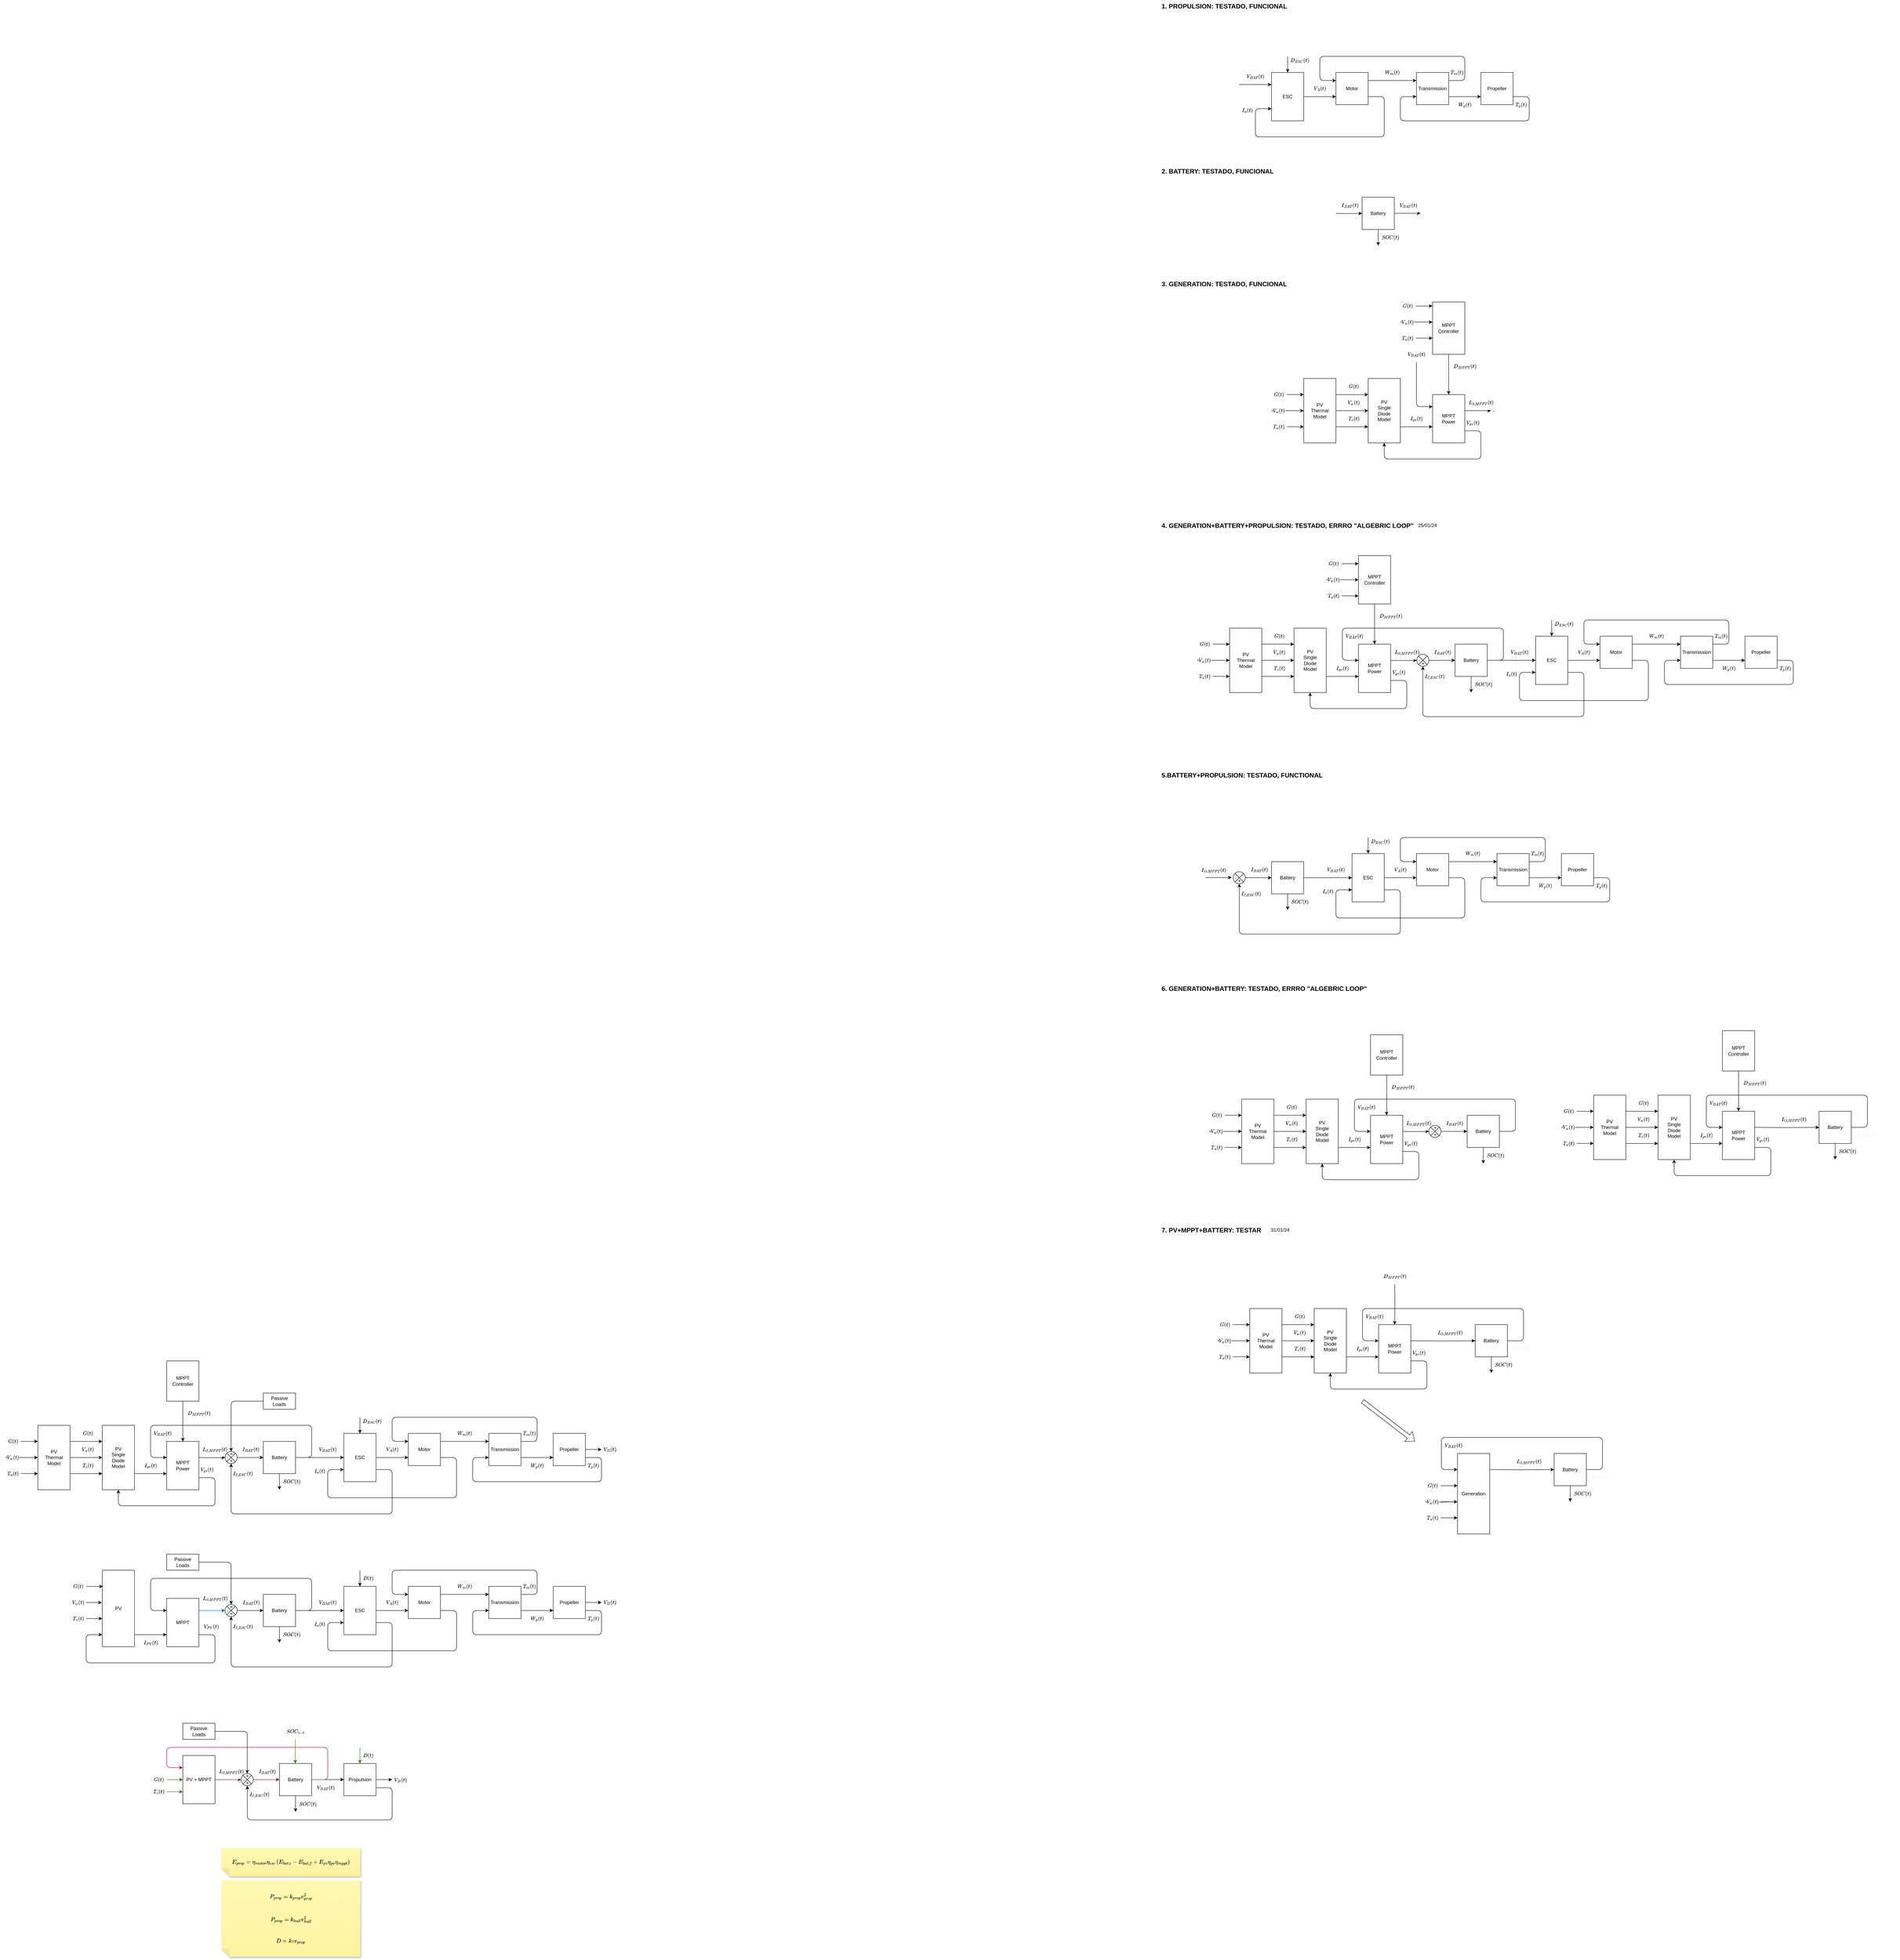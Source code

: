 <mxfile>
    <diagram id="Ih9G8fX6a8J2JXn4JkDf" name="Page-1">
        <mxGraphModel dx="2029" dy="3522" grid="1" gridSize="10" guides="1" tooltips="1" connect="1" arrows="1" fold="1" page="0" pageScale="1" pageWidth="850" pageHeight="1100" math="1" shadow="0">
            <root>
                <mxCell id="0"/>
                <mxCell id="1" parent="0"/>
                <mxCell id="30" value="$$V_A(t)$$" style="edgeStyle=orthogonalEdgeStyle;html=1;elbow=vertical;entryX=0;entryY=0.75;entryDx=0;entryDy=0;" parent="1" source="18" target="19" edge="1">
                    <mxGeometry y="20" relative="1" as="geometry">
                        <mxPoint as="offset"/>
                    </mxGeometry>
                </mxCell>
                <mxCell id="32" value="$$I_{I, ESC}(t)$$" style="edgeStyle=orthogonalEdgeStyle;html=1;exitX=1;exitY=0.75;exitDx=0;exitDy=0;elbow=vertical;entryX=0.5;entryY=1;entryDx=0;entryDy=0;" parent="1" source="18" target="38" edge="1">
                    <mxGeometry x="0.926" y="-29" relative="1" as="geometry">
                        <mxPoint x="-1010" y="1150" as="targetPoint"/>
                        <Array as="points">
                            <mxPoint x="-630" y="1120"/>
                            <mxPoint x="-630" y="1230"/>
                            <mxPoint x="-1030" y="1230"/>
                            <mxPoint x="-1030" y="1105"/>
                        </Array>
                        <mxPoint as="offset"/>
                    </mxGeometry>
                </mxCell>
                <mxCell id="18" value="ESC" style="rounded=0;whiteSpace=wrap;html=1;" parent="1" vertex="1">
                    <mxGeometry x="-750" y="1030" width="80" height="120" as="geometry"/>
                </mxCell>
                <mxCell id="22" value="$$W_m(t)$$" style="edgeStyle=none;html=1;exitX=1;exitY=0.25;exitDx=0;exitDy=0;entryX=0;entryY=0.25;entryDx=0;entryDy=0;" parent="1" source="19" target="58" edge="1">
                    <mxGeometry y="20" relative="1" as="geometry">
                        <mxPoint x="-460" y="1060" as="targetPoint"/>
                        <mxPoint as="offset"/>
                    </mxGeometry>
                </mxCell>
                <mxCell id="31" value="$$I_{a}(t)$$" style="edgeStyle=orthogonalEdgeStyle;html=1;exitX=1;exitY=0.75;exitDx=0;exitDy=0;entryX=0;entryY=0.75;entryDx=0;entryDy=0;elbow=vertical;" parent="1" source="19" target="18" edge="1">
                    <mxGeometry x="0.846" y="20" relative="1" as="geometry">
                        <Array as="points">
                            <mxPoint x="-470" y="1090"/>
                            <mxPoint x="-470" y="1190"/>
                            <mxPoint x="-790" y="1190"/>
                            <mxPoint x="-790" y="1120"/>
                        </Array>
                        <mxPoint as="offset"/>
                    </mxGeometry>
                </mxCell>
                <mxCell id="19" value="Motor" style="rounded=0;whiteSpace=wrap;html=1;" parent="1" vertex="1">
                    <mxGeometry x="-590" y="1030" width="80" height="80" as="geometry"/>
                </mxCell>
                <mxCell id="24" value="$$T_p(t)$$" style="edgeStyle=orthogonalEdgeStyle;html=1;exitX=1;exitY=0.75;exitDx=0;exitDy=0;entryX=0;entryY=0.75;entryDx=0;entryDy=0;elbow=vertical;" parent="1" source="21" target="58" edge="1">
                    <mxGeometry x="-0.769" y="-20" relative="1" as="geometry">
                        <Array as="points">
                            <mxPoint x="-110" y="1090"/>
                            <mxPoint x="-110" y="1150"/>
                            <mxPoint x="-430" y="1150"/>
                            <mxPoint x="-430" y="1090"/>
                        </Array>
                        <mxPoint as="offset"/>
                    </mxGeometry>
                </mxCell>
                <mxCell id="89" value="$$V_{H}(t)$$" style="edgeStyle=none;html=1;exitX=1;exitY=0.5;exitDx=0;exitDy=0;" parent="1" source="21" edge="1">
                    <mxGeometry x="1" y="20" relative="1" as="geometry">
                        <mxPoint x="-40" y="1060" as="sourcePoint"/>
                        <mxPoint x="-110" y="1070" as="targetPoint"/>
                        <mxPoint x="20" y="20" as="offset"/>
                    </mxGeometry>
                </mxCell>
                <mxCell id="21" value="Propeller" style="rounded=0;whiteSpace=wrap;html=1;" parent="1" vertex="1">
                    <mxGeometry x="-230" y="1030" width="80" height="80" as="geometry"/>
                </mxCell>
                <mxCell id="29" value="$$V_{BAT}(t)$$" style="edgeStyle=orthogonalEdgeStyle;html=1;exitX=1;exitY=0.5;exitDx=0;exitDy=0;elbow=vertical;entryX=0;entryY=0.5;entryDx=0;entryDy=0;" parent="1" source="34" target="18" edge="1">
                    <mxGeometry x="0.5" y="20" relative="1" as="geometry">
                        <mxPoint x="-870" y="1060" as="sourcePoint"/>
                        <Array as="points">
                            <mxPoint x="-890" y="1090"/>
                            <mxPoint x="-890" y="1090"/>
                        </Array>
                        <mxPoint as="offset"/>
                    </mxGeometry>
                </mxCell>
                <mxCell id="33" value="$$D(t)$$" style="endArrow=classic;html=1;elbow=vertical;entryX=0.5;entryY=0;entryDx=0;entryDy=0;" parent="1" target="18" edge="1">
                    <mxGeometry y="20" width="50" height="50" relative="1" as="geometry">
                        <mxPoint x="-710" y="990" as="sourcePoint"/>
                        <mxPoint x="-750" y="940" as="targetPoint"/>
                        <mxPoint as="offset"/>
                    </mxGeometry>
                </mxCell>
                <mxCell id="36" style="edgeStyle=orthogonalEdgeStyle;html=1;exitX=1;exitY=0.5;exitDx=0;exitDy=0;entryX=0;entryY=0.25;entryDx=0;entryDy=0;elbow=vertical;" parent="1" source="34" target="35" edge="1">
                    <mxGeometry relative="1" as="geometry">
                        <Array as="points">
                            <mxPoint x="-830" y="1090"/>
                            <mxPoint x="-830" y="1010"/>
                            <mxPoint x="-1230" y="1010"/>
                            <mxPoint x="-1230" y="1090"/>
                        </Array>
                    </mxGeometry>
                </mxCell>
                <mxCell id="49" value="$$SOC(t)$$" style="edgeStyle=orthogonalEdgeStyle;html=1;exitX=0.5;exitY=1;exitDx=0;exitDy=0;elbow=vertical;" parent="1" edge="1">
                    <mxGeometry y="30" relative="1" as="geometry">
                        <mxPoint x="-910" y="1170" as="targetPoint"/>
                        <mxPoint as="offset"/>
                        <mxPoint x="-910" y="1130" as="sourcePoint"/>
                    </mxGeometry>
                </mxCell>
                <mxCell id="34" value="Battery" style="rounded=0;whiteSpace=wrap;html=1;" parent="1" vertex="1">
                    <mxGeometry x="-950" y="1050" width="80" height="80" as="geometry"/>
                </mxCell>
                <mxCell id="40" value="$$I_{O,MPPT}(t)$$" style="edgeStyle=orthogonalEdgeStyle;html=1;exitX=1;exitY=0.25;exitDx=0;exitDy=0;entryX=0;entryY=0.5;entryDx=0;entryDy=0;elbow=vertical;fillColor=#1ba1e2;strokeColor=#006EAF;" parent="1" source="35" target="38" edge="1">
                    <mxGeometry x="0.231" y="30" relative="1" as="geometry">
                        <mxPoint as="offset"/>
                    </mxGeometry>
                </mxCell>
                <mxCell id="50" value="$$V_{PV}(t)$$" style="edgeStyle=orthogonalEdgeStyle;html=1;exitX=1;exitY=0.75;exitDx=0;exitDy=0;elbow=vertical;" parent="1" source="35" target="41" edge="1">
                    <mxGeometry x="-0.889" y="20" relative="1" as="geometry">
                        <Array as="points">
                            <mxPoint x="-1070" y="1150"/>
                            <mxPoint x="-1070" y="1220"/>
                            <mxPoint x="-1390" y="1220"/>
                            <mxPoint x="-1390" y="1150"/>
                        </Array>
                        <mxPoint as="offset"/>
                    </mxGeometry>
                </mxCell>
                <mxCell id="35" value="MPPT" style="rounded=0;whiteSpace=wrap;html=1;" parent="1" vertex="1">
                    <mxGeometry x="-1190" y="1060" width="80" height="120" as="geometry"/>
                </mxCell>
                <mxCell id="39" value="$$I_{BAT}(t)$$" style="edgeStyle=orthogonalEdgeStyle;html=1;elbow=vertical;" parent="1" source="38" target="34" edge="1">
                    <mxGeometry x="0.062" y="20" relative="1" as="geometry">
                        <mxPoint as="offset"/>
                    </mxGeometry>
                </mxCell>
                <mxCell id="38" value="" style="shape=sumEllipse;perimeter=ellipsePerimeter;whiteSpace=wrap;html=1;backgroundOutline=1;" parent="1" vertex="1">
                    <mxGeometry x="-1045" y="1075" width="30" height="30" as="geometry"/>
                </mxCell>
                <mxCell id="52" value="$$I_{PV}(t)$$" style="edgeStyle=orthogonalEdgeStyle;html=1;elbow=vertical;entryX=0;entryY=0.75;entryDx=0;entryDy=0;" parent="1" source="41" target="35" edge="1">
                    <mxGeometry y="-20" relative="1" as="geometry">
                        <mxPoint as="offset"/>
                        <Array as="points">
                            <mxPoint x="-1250" y="1150"/>
                            <mxPoint x="-1250" y="1150"/>
                        </Array>
                    </mxGeometry>
                </mxCell>
                <mxCell id="41" value="PV" style="rounded=0;whiteSpace=wrap;html=1;" parent="1" vertex="1">
                    <mxGeometry x="-1350" y="990" width="80" height="190" as="geometry"/>
                </mxCell>
                <mxCell id="45" value="-" style="text;html=1;align=center;verticalAlign=middle;resizable=0;points=[];autosize=1;strokeColor=none;fillColor=none;" parent="1" vertex="1">
                    <mxGeometry x="-1054" y="1075" width="30" height="30" as="geometry"/>
                </mxCell>
                <mxCell id="46" value="+" style="text;html=1;align=center;verticalAlign=middle;resizable=0;points=[];autosize=1;strokeColor=none;fillColor=none;" parent="1" vertex="1">
                    <mxGeometry x="-1045" y="1083" width="30" height="30" as="geometry"/>
                </mxCell>
                <mxCell id="53" value="$$G(t)$$" style="endArrow=classic;html=1;elbow=vertical;entryX=0.021;entryY=0.212;entryDx=0;entryDy=0;entryPerimeter=0;" parent="1" target="41" edge="1">
                    <mxGeometry x="-1" y="-20" width="50" height="50" relative="1" as="geometry">
                        <mxPoint x="-1390" y="1030" as="sourcePoint"/>
                        <mxPoint x="-1380" y="1030" as="targetPoint"/>
                        <mxPoint x="-20" y="-20" as="offset"/>
                    </mxGeometry>
                </mxCell>
                <mxCell id="54" value="$$T_c(t)$$" style="endArrow=classic;html=1;elbow=vertical;entryX=0;entryY=0.5;entryDx=0;entryDy=0;" parent="1" edge="1">
                    <mxGeometry x="-1" y="-20" width="50" height="50" relative="1" as="geometry">
                        <mxPoint x="-1390" y="1110" as="sourcePoint"/>
                        <mxPoint x="-1350" y="1110" as="targetPoint"/>
                        <mxPoint x="-20" y="-20" as="offset"/>
                    </mxGeometry>
                </mxCell>
                <mxCell id="56" style="edgeStyle=orthogonalEdgeStyle;html=1;elbow=vertical;" parent="1" source="55" target="38" edge="1">
                    <mxGeometry relative="1" as="geometry">
                        <mxPoint x="-1030" y="1030" as="targetPoint"/>
                    </mxGeometry>
                </mxCell>
                <mxCell id="55" value="Passive Loads" style="rounded=0;whiteSpace=wrap;html=1;" parent="1" vertex="1">
                    <mxGeometry x="-1190" y="950" width="80" height="40" as="geometry"/>
                </mxCell>
                <mxCell id="57" value="+" style="text;html=1;align=center;verticalAlign=middle;resizable=0;points=[];autosize=1;strokeColor=none;fillColor=none;" parent="1" vertex="1">
                    <mxGeometry x="-1045" y="1066" width="30" height="30" as="geometry"/>
                </mxCell>
                <mxCell id="59" value="$$W_p(t)$$" style="edgeStyle=orthogonalEdgeStyle;html=1;exitX=1;exitY=0.75;exitDx=0;exitDy=0;elbow=vertical;entryX=0;entryY=0.75;entryDx=0;entryDy=0;" parent="1" source="58" target="21" edge="1">
                    <mxGeometry y="-20" relative="1" as="geometry">
                        <mxPoint as="offset"/>
                    </mxGeometry>
                </mxCell>
                <mxCell id="60" value="$$T_m(t)$$" style="edgeStyle=orthogonalEdgeStyle;html=1;exitX=1;exitY=0.25;exitDx=0;exitDy=0;entryX=0;entryY=0.25;entryDx=0;entryDy=0;elbow=vertical;" parent="1" source="58" target="19" edge="1">
                    <mxGeometry x="-0.786" y="20" relative="1" as="geometry">
                        <Array as="points">
                            <mxPoint x="-270" y="1050"/>
                            <mxPoint x="-270" y="990"/>
                            <mxPoint x="-630" y="990"/>
                            <mxPoint x="-630" y="1050"/>
                        </Array>
                        <mxPoint as="offset"/>
                    </mxGeometry>
                </mxCell>
                <mxCell id="58" value="Transmission" style="rounded=0;whiteSpace=wrap;html=1;" parent="1" vertex="1">
                    <mxGeometry x="-390" y="1030" width="80" height="80" as="geometry"/>
                </mxCell>
                <mxCell id="65" value="$$I_{I, ESC}(t)$$" style="edgeStyle=orthogonalEdgeStyle;html=1;exitX=1;exitY=0.75;exitDx=0;exitDy=0;elbow=vertical;entryX=0.809;entryY=1.009;entryDx=0;entryDy=0;entryPerimeter=0;" parent="1" source="63" target="77" edge="1">
                    <mxGeometry x="0.923" y="-30" relative="1" as="geometry">
                        <mxPoint x="-990" y="1540" as="targetPoint"/>
                        <Array as="points">
                            <mxPoint x="-630" y="1530"/>
                            <mxPoint x="-630" y="1610"/>
                            <mxPoint x="-990" y="1610"/>
                        </Array>
                        <mxPoint as="offset"/>
                    </mxGeometry>
                </mxCell>
                <mxCell id="63" value="Propulsion" style="rounded=0;whiteSpace=wrap;html=1;" parent="1" vertex="1">
                    <mxGeometry x="-750" y="1470" width="80" height="80" as="geometry"/>
                </mxCell>
                <mxCell id="64" value="$$D(t)$$" style="endArrow=classic;html=1;elbow=vertical;entryX=0.5;entryY=0;entryDx=0;entryDy=0;fillColor=#60a917;strokeColor=#2D7600;" parent="1" target="63" edge="1">
                    <mxGeometry y="20" width="50" height="50" relative="1" as="geometry">
                        <mxPoint x="-710" y="1430" as="sourcePoint"/>
                        <mxPoint x="-750" y="1380" as="targetPoint"/>
                        <mxPoint as="offset"/>
                    </mxGeometry>
                </mxCell>
                <mxCell id="66" value="$$V_{BAT}(t)$$" style="edgeStyle=orthogonalEdgeStyle;html=1;exitX=1;exitY=0.5;exitDx=0;exitDy=0;elbow=vertical;" parent="1" source="69" target="63" edge="1">
                    <mxGeometry x="-0.129" y="-20" relative="1" as="geometry">
                        <mxPoint x="-830" y="1480" as="sourcePoint"/>
                        <mxPoint x="-710" y="1510" as="targetPoint"/>
                        <Array as="points"/>
                        <mxPoint as="offset"/>
                    </mxGeometry>
                </mxCell>
                <mxCell id="67" style="edgeStyle=orthogonalEdgeStyle;html=1;exitX=1;exitY=0.5;exitDx=0;exitDy=0;elbow=vertical;entryX=0;entryY=0.25;entryDx=0;entryDy=0;fillColor=#d80073;strokeColor=#A50040;" parent="1" source="69" target="84" edge="1">
                    <mxGeometry relative="1" as="geometry">
                        <Array as="points">
                            <mxPoint x="-790" y="1510"/>
                            <mxPoint x="-790" y="1430"/>
                            <mxPoint x="-1190" y="1430"/>
                            <mxPoint x="-1190" y="1480"/>
                        </Array>
                        <mxPoint x="-1150" y="1500" as="targetPoint"/>
                    </mxGeometry>
                </mxCell>
                <mxCell id="68" value="$$SOC(t)$$" style="edgeStyle=orthogonalEdgeStyle;html=1;exitX=0.5;exitY=1;exitDx=0;exitDy=0;elbow=vertical;" parent="1" source="69" edge="1">
                    <mxGeometry y="30" relative="1" as="geometry">
                        <mxPoint x="-870" y="1590" as="targetPoint"/>
                        <mxPoint as="offset"/>
                    </mxGeometry>
                </mxCell>
                <mxCell id="69" value="Battery" style="rounded=0;whiteSpace=wrap;html=1;" parent="1" vertex="1">
                    <mxGeometry x="-910" y="1470" width="80" height="80" as="geometry"/>
                </mxCell>
                <mxCell id="70" value="$$I_{O,MPPT}(t)$$" style="edgeStyle=orthogonalEdgeStyle;html=1;exitX=1;exitY=0.5;exitDx=0;exitDy=0;entryX=0;entryY=0.5;entryDx=0;entryDy=0;elbow=vertical;fillColor=#d80073;strokeColor=#A50040;" parent="1" source="84" target="74" edge="1">
                    <mxGeometry x="0.212" y="20" relative="1" as="geometry">
                        <mxPoint as="offset"/>
                        <mxPoint x="-1070" y="1510" as="sourcePoint"/>
                    </mxGeometry>
                </mxCell>
                <mxCell id="73" value="$$I_{BAT}(t)$$" style="edgeStyle=orthogonalEdgeStyle;html=1;elbow=vertical;fillColor=#d80073;strokeColor=#A50040;" parent="1" source="74" target="69" edge="1">
                    <mxGeometry x="0.072" y="20" relative="1" as="geometry">
                        <mxPoint as="offset"/>
                    </mxGeometry>
                </mxCell>
                <mxCell id="74" value="" style="shape=sumEllipse;perimeter=ellipsePerimeter;whiteSpace=wrap;html=1;backgroundOutline=1;" parent="1" vertex="1">
                    <mxGeometry x="-1005" y="1495" width="30" height="30" as="geometry"/>
                </mxCell>
                <mxCell id="77" value="-" style="text;html=1;align=center;verticalAlign=middle;resizable=0;points=[];autosize=1;strokeColor=none;fillColor=none;" parent="1" vertex="1">
                    <mxGeometry x="-1014" y="1495" width="30" height="30" as="geometry"/>
                </mxCell>
                <mxCell id="78" value="+" style="text;html=1;align=center;verticalAlign=middle;resizable=0;points=[];autosize=1;strokeColor=none;fillColor=none;" parent="1" vertex="1">
                    <mxGeometry x="-1005" y="1503" width="30" height="30" as="geometry"/>
                </mxCell>
                <mxCell id="79" value="$$G(t)$$" style="endArrow=classic;html=1;elbow=vertical;entryX=0;entryY=0.5;entryDx=0;entryDy=0;fillColor=#60a917;strokeColor=#2D7600;" parent="1" target="84" edge="1">
                    <mxGeometry x="-1" y="-20" width="50" height="50" relative="1" as="geometry">
                        <mxPoint x="-1190" y="1510" as="sourcePoint"/>
                        <mxPoint x="-1170" y="1520" as="targetPoint"/>
                        <mxPoint x="-20" y="-20" as="offset"/>
                    </mxGeometry>
                </mxCell>
                <mxCell id="80" value="$$T_c(t)$$" style="endArrow=classic;html=1;elbow=vertical;entryX=0;entryY=0.75;entryDx=0;entryDy=0;fillColor=#60a917;strokeColor=#2D7600;" parent="1" target="84" edge="1">
                    <mxGeometry x="-1" y="-20" width="50" height="50" relative="1" as="geometry">
                        <mxPoint x="-1190" y="1540" as="sourcePoint"/>
                        <mxPoint x="-1160" y="1580" as="targetPoint"/>
                        <mxPoint x="-20" y="-20" as="offset"/>
                    </mxGeometry>
                </mxCell>
                <mxCell id="81" style="edgeStyle=orthogonalEdgeStyle;html=1;elbow=vertical;" parent="1" source="82" target="74" edge="1">
                    <mxGeometry relative="1" as="geometry">
                        <mxPoint x="-990" y="1470" as="targetPoint"/>
                    </mxGeometry>
                </mxCell>
                <mxCell id="82" value="Passive Loads" style="rounded=0;whiteSpace=wrap;html=1;" parent="1" vertex="1">
                    <mxGeometry x="-1150" y="1370" width="80" height="40" as="geometry"/>
                </mxCell>
                <mxCell id="83" value="+" style="text;html=1;align=center;verticalAlign=middle;resizable=0;points=[];autosize=1;strokeColor=none;fillColor=none;" parent="1" vertex="1">
                    <mxGeometry x="-1005" y="1486" width="30" height="30" as="geometry"/>
                </mxCell>
                <mxCell id="84" value="PV + MPPT" style="rounded=0;whiteSpace=wrap;html=1;" parent="1" vertex="1">
                    <mxGeometry x="-1150" y="1450" width="80" height="120" as="geometry"/>
                </mxCell>
                <mxCell id="90" value="$$V_{H}(t)$$" style="edgeStyle=none;html=1;exitX=1;exitY=0.5;exitDx=0;exitDy=0;" parent="1" source="63" edge="1">
                    <mxGeometry x="1" y="-20" relative="1" as="geometry">
                        <mxPoint x="-650" y="1510" as="sourcePoint"/>
                        <mxPoint x="-630" y="1510" as="targetPoint"/>
                        <mxPoint x="20" y="-19" as="offset"/>
                    </mxGeometry>
                </mxCell>
                <mxCell id="8AssvYGJsJ_mRKbQOy9S-90" value="$$V_{w}(t)$$" style="endArrow=classic;html=1;elbow=vertical;entryX=-0.014;entryY=0.423;entryDx=0;entryDy=0;entryPerimeter=0;" parent="1" target="41" edge="1">
                    <mxGeometry x="-1" y="-20" width="50" height="50" relative="1" as="geometry">
                        <mxPoint x="-1390" y="1070" as="sourcePoint"/>
                        <mxPoint x="-1388" y="1069.76" as="targetPoint"/>
                        <mxPoint x="-20" y="-20" as="offset"/>
                    </mxGeometry>
                </mxCell>
                <mxCell id="8AssvYGJsJ_mRKbQOy9S-102" value="$$V_{w}(t)$$" style="edgeStyle=orthogonalEdgeStyle;rounded=0;orthogonalLoop=1;jettySize=auto;html=1;exitX=1;exitY=0.5;exitDx=0;exitDy=0;" parent="1" source="8AssvYGJsJ_mRKbQOy9S-92" target="8AssvYGJsJ_mRKbQOy9S-106" edge="1">
                    <mxGeometry x="0.091" y="20" relative="1" as="geometry">
                        <mxPoint x="-1350.56" y="709.76" as="targetPoint"/>
                        <Array as="points"/>
                        <mxPoint as="offset"/>
                    </mxGeometry>
                </mxCell>
                <mxCell id="8AssvYGJsJ_mRKbQOy9S-107" value="$$G(t)$$" style="edgeStyle=orthogonalEdgeStyle;rounded=0;orthogonalLoop=1;jettySize=auto;html=1;exitX=1;exitY=0.25;exitDx=0;exitDy=0;entryX=0;entryY=0.25;entryDx=0;entryDy=0;" parent="1" source="8AssvYGJsJ_mRKbQOy9S-92" target="8AssvYGJsJ_mRKbQOy9S-106" edge="1">
                    <mxGeometry x="0.091" y="20" relative="1" as="geometry">
                        <mxPoint as="offset"/>
                    </mxGeometry>
                </mxCell>
                <mxCell id="8AssvYGJsJ_mRKbQOy9S-108" value="$$T_c(t)$$" style="edgeStyle=orthogonalEdgeStyle;rounded=0;orthogonalLoop=1;jettySize=auto;html=1;exitX=1;exitY=0.75;exitDx=0;exitDy=0;entryX=0;entryY=0.75;entryDx=0;entryDy=0;" parent="1" source="8AssvYGJsJ_mRKbQOy9S-92" target="8AssvYGJsJ_mRKbQOy9S-106" edge="1">
                    <mxGeometry x="0.091" y="20" relative="1" as="geometry">
                        <mxPoint as="offset"/>
                    </mxGeometry>
                </mxCell>
                <mxCell id="8AssvYGJsJ_mRKbQOy9S-110" value="" style="edgeStyle=orthogonalEdgeStyle;rounded=0;orthogonalLoop=1;jettySize=auto;html=1;" parent="1" source="8AssvYGJsJ_mRKbQOy9S-92" edge="1">
                    <mxGeometry relative="1" as="geometry">
                        <mxPoint x="-1590.0" y="710.0" as="targetPoint"/>
                    </mxGeometry>
                </mxCell>
                <mxCell id="8AssvYGJsJ_mRKbQOy9S-92" value="PV&lt;br&gt;Thermal&lt;br&gt;Model" style="rounded=0;whiteSpace=wrap;html=1;" parent="1" vertex="1">
                    <mxGeometry x="-1510" y="630" width="80" height="160" as="geometry"/>
                </mxCell>
                <mxCell id="8AssvYGJsJ_mRKbQOy9S-111" value="$$V_{pv}(t)$$" style="edgeStyle=orthogonalEdgeStyle;rounded=1;orthogonalLoop=1;jettySize=auto;html=1;exitX=1;exitY=0.75;exitDx=0;exitDy=0;entryX=0.5;entryY=1;entryDx=0;entryDy=0;curved=0;" parent="1" source="8AssvYGJsJ_mRKbQOy9S-93" target="8AssvYGJsJ_mRKbQOy9S-106" edge="1">
                    <mxGeometry x="-0.897" y="20" relative="1" as="geometry">
                        <Array as="points">
                            <mxPoint x="-1070" y="760"/>
                            <mxPoint x="-1070" y="830"/>
                            <mxPoint x="-1310" y="830"/>
                        </Array>
                        <mxPoint as="offset"/>
                    </mxGeometry>
                </mxCell>
                <mxCell id="8AssvYGJsJ_mRKbQOy9S-93" value="MPPT&lt;br&gt;Power" style="rounded=0;whiteSpace=wrap;html=1;" parent="1" vertex="1">
                    <mxGeometry x="-1190" y="670" width="80" height="120" as="geometry"/>
                </mxCell>
                <mxCell id="8AssvYGJsJ_mRKbQOy9S-146" value="$$D_{MPPT}(t)$$" style="edgeStyle=orthogonalEdgeStyle;rounded=0;orthogonalLoop=1;jettySize=auto;html=1;exitX=0.5;exitY=1;exitDx=0;exitDy=0;" parent="1" source="8AssvYGJsJ_mRKbQOy9S-94" target="8AssvYGJsJ_mRKbQOy9S-93" edge="1">
                    <mxGeometry x="-0.4" y="40" relative="1" as="geometry">
                        <mxPoint as="offset"/>
                    </mxGeometry>
                </mxCell>
                <mxCell id="8AssvYGJsJ_mRKbQOy9S-94" value="MPPT&lt;br&gt;Controller" style="rounded=0;whiteSpace=wrap;html=1;" parent="1" vertex="1">
                    <mxGeometry x="-1190" y="470" width="80" height="100" as="geometry"/>
                </mxCell>
                <mxCell id="8AssvYGJsJ_mRKbQOy9S-98" value="$$G(t)$$" style="endArrow=classic;html=1;elbow=vertical;entryX=0;entryY=0.25;entryDx=0;entryDy=0;" parent="1" target="8AssvYGJsJ_mRKbQOy9S-92" edge="1">
                    <mxGeometry x="-1" y="-20" width="50" height="50" relative="1" as="geometry">
                        <mxPoint x="-1552" y="670" as="sourcePoint"/>
                        <mxPoint x="-1522" y="650" as="targetPoint"/>
                        <mxPoint x="-20" y="-20" as="offset"/>
                    </mxGeometry>
                </mxCell>
                <mxCell id="8AssvYGJsJ_mRKbQOy9S-99" value="$$T_a(t)$$" style="endArrow=classic;html=1;elbow=vertical;entryX=0;entryY=0.75;entryDx=0;entryDy=0;" parent="1" target="8AssvYGJsJ_mRKbQOy9S-92" edge="1">
                    <mxGeometry x="-1" y="-20" width="50" height="50" relative="1" as="geometry">
                        <mxPoint x="-1552" y="749.66" as="sourcePoint"/>
                        <mxPoint x="-1512" y="749.66" as="targetPoint"/>
                        <mxPoint x="-20" y="-20" as="offset"/>
                    </mxGeometry>
                </mxCell>
                <mxCell id="8AssvYGJsJ_mRKbQOy9S-100" value="$$V_{w}(t)$$" style="endArrow=classic;html=1;elbow=vertical;entryX=0;entryY=0.5;entryDx=0;entryDy=0;" parent="1" target="8AssvYGJsJ_mRKbQOy9S-92" edge="1">
                    <mxGeometry x="-1" y="20" width="50" height="50" relative="1" as="geometry">
                        <mxPoint x="-1552" y="710" as="sourcePoint"/>
                        <mxPoint x="-1513" y="709.66" as="targetPoint"/>
                        <mxPoint x="-20" y="20" as="offset"/>
                    </mxGeometry>
                </mxCell>
                <mxCell id="8AssvYGJsJ_mRKbQOy9S-112" value="$$I_{pv}(t)$$" style="edgeStyle=orthogonalEdgeStyle;rounded=0;orthogonalLoop=1;jettySize=auto;html=1;exitX=1;exitY=0.75;exitDx=0;exitDy=0;" parent="1" source="8AssvYGJsJ_mRKbQOy9S-106" edge="1">
                    <mxGeometry x="-0.001" y="20" relative="1" as="geometry">
                        <mxPoint x="-1190" y="750" as="targetPoint"/>
                        <Array as="points">
                            <mxPoint x="-1190" y="750"/>
                        </Array>
                        <mxPoint as="offset"/>
                    </mxGeometry>
                </mxCell>
                <mxCell id="8AssvYGJsJ_mRKbQOy9S-106" value="PV&lt;br&gt;Single&lt;br&gt;Diode&lt;br&gt;Model" style="rounded=0;whiteSpace=wrap;html=1;" parent="1" vertex="1">
                    <mxGeometry x="-1350" y="630" width="80" height="160" as="geometry"/>
                </mxCell>
                <mxCell id="8AssvYGJsJ_mRKbQOy9S-113" value="$$V_A(t)$$" style="edgeStyle=orthogonalEdgeStyle;html=1;elbow=vertical;entryX=0;entryY=0.75;entryDx=0;entryDy=0;" parent="1" source="8AssvYGJsJ_mRKbQOy9S-115" target="8AssvYGJsJ_mRKbQOy9S-118" edge="1">
                    <mxGeometry y="20" relative="1" as="geometry">
                        <mxPoint as="offset"/>
                    </mxGeometry>
                </mxCell>
                <mxCell id="8AssvYGJsJ_mRKbQOy9S-114" value="$$I_{I, ESC}(t)$$" style="edgeStyle=orthogonalEdgeStyle;html=1;exitX=1;exitY=0.75;exitDx=0;exitDy=0;elbow=vertical;entryX=0.5;entryY=1;entryDx=0;entryDy=0;" parent="1" source="8AssvYGJsJ_mRKbQOy9S-115" target="8AssvYGJsJ_mRKbQOy9S-131" edge="1">
                    <mxGeometry x="0.926" y="-29" relative="1" as="geometry">
                        <mxPoint x="-1010.03" y="770" as="targetPoint"/>
                        <Array as="points">
                            <mxPoint x="-630.03" y="740"/>
                            <mxPoint x="-630.03" y="850"/>
                            <mxPoint x="-1030.03" y="850"/>
                            <mxPoint x="-1030.03" y="725"/>
                        </Array>
                        <mxPoint as="offset"/>
                    </mxGeometry>
                </mxCell>
                <mxCell id="8AssvYGJsJ_mRKbQOy9S-115" value="ESC" style="rounded=0;whiteSpace=wrap;html=1;" parent="1" vertex="1">
                    <mxGeometry x="-750.03" y="650" width="80" height="120" as="geometry"/>
                </mxCell>
                <mxCell id="8AssvYGJsJ_mRKbQOy9S-116" value="$$W_m(t)$$" style="edgeStyle=none;html=1;exitX=1;exitY=0.25;exitDx=0;exitDy=0;entryX=0;entryY=0.25;entryDx=0;entryDy=0;" parent="1" source="8AssvYGJsJ_mRKbQOy9S-118" target="8AssvYGJsJ_mRKbQOy9S-143" edge="1">
                    <mxGeometry y="20" relative="1" as="geometry">
                        <mxPoint x="-460.03" y="680" as="targetPoint"/>
                        <mxPoint as="offset"/>
                    </mxGeometry>
                </mxCell>
                <mxCell id="8AssvYGJsJ_mRKbQOy9S-117" value="$$I_{a}(t)$$" style="edgeStyle=orthogonalEdgeStyle;html=1;exitX=1;exitY=0.75;exitDx=0;exitDy=0;entryX=0;entryY=0.75;entryDx=0;entryDy=0;elbow=vertical;" parent="1" source="8AssvYGJsJ_mRKbQOy9S-118" target="8AssvYGJsJ_mRKbQOy9S-115" edge="1">
                    <mxGeometry x="0.846" y="20" relative="1" as="geometry">
                        <Array as="points">
                            <mxPoint x="-470.03" y="710"/>
                            <mxPoint x="-470.03" y="810"/>
                            <mxPoint x="-790.03" y="810"/>
                            <mxPoint x="-790.03" y="740"/>
                        </Array>
                        <mxPoint as="offset"/>
                    </mxGeometry>
                </mxCell>
                <mxCell id="8AssvYGJsJ_mRKbQOy9S-118" value="Motor" style="rounded=0;whiteSpace=wrap;html=1;" parent="1" vertex="1">
                    <mxGeometry x="-590.03" y="650" width="80" height="80" as="geometry"/>
                </mxCell>
                <mxCell id="8AssvYGJsJ_mRKbQOy9S-119" value="$$T_p(t)$$" style="edgeStyle=orthogonalEdgeStyle;html=1;exitX=1;exitY=0.75;exitDx=0;exitDy=0;entryX=0;entryY=0.75;entryDx=0;entryDy=0;elbow=vertical;" parent="1" source="8AssvYGJsJ_mRKbQOy9S-121" target="8AssvYGJsJ_mRKbQOy9S-143" edge="1">
                    <mxGeometry x="-0.769" y="-20" relative="1" as="geometry">
                        <Array as="points">
                            <mxPoint x="-110.03" y="710"/>
                            <mxPoint x="-110.03" y="770"/>
                            <mxPoint x="-430.03" y="770"/>
                            <mxPoint x="-430.03" y="710"/>
                        </Array>
                        <mxPoint as="offset"/>
                    </mxGeometry>
                </mxCell>
                <mxCell id="8AssvYGJsJ_mRKbQOy9S-120" value="$$V_{H}(t)$$" style="edgeStyle=none;html=1;exitX=1;exitY=0.5;exitDx=0;exitDy=0;" parent="1" source="8AssvYGJsJ_mRKbQOy9S-121" edge="1">
                    <mxGeometry x="1" y="20" relative="1" as="geometry">
                        <mxPoint x="-40.03" y="680" as="sourcePoint"/>
                        <mxPoint x="-110.03" y="690" as="targetPoint"/>
                        <mxPoint x="20" y="20" as="offset"/>
                    </mxGeometry>
                </mxCell>
                <mxCell id="8AssvYGJsJ_mRKbQOy9S-121" value="Propeller" style="rounded=0;whiteSpace=wrap;html=1;" parent="1" vertex="1">
                    <mxGeometry x="-230.03" y="650" width="80" height="80" as="geometry"/>
                </mxCell>
                <mxCell id="8AssvYGJsJ_mRKbQOy9S-122" value="$$V_{BAT}(t)$$" style="edgeStyle=orthogonalEdgeStyle;html=1;exitX=1;exitY=0.5;exitDx=0;exitDy=0;elbow=vertical;entryX=0;entryY=0.5;entryDx=0;entryDy=0;" parent="1" source="8AssvYGJsJ_mRKbQOy9S-126" target="8AssvYGJsJ_mRKbQOy9S-115" edge="1">
                    <mxGeometry x="0.5" y="20" relative="1" as="geometry">
                        <mxPoint x="-870.03" y="680" as="sourcePoint"/>
                        <Array as="points">
                            <mxPoint x="-890.03" y="710"/>
                            <mxPoint x="-890.03" y="710"/>
                        </Array>
                        <mxPoint as="offset"/>
                    </mxGeometry>
                </mxCell>
                <mxCell id="8AssvYGJsJ_mRKbQOy9S-123" value="$$D_{ESC}(t)$$" style="endArrow=classic;html=1;elbow=vertical;entryX=0.5;entryY=0;entryDx=0;entryDy=0;" parent="1" target="8AssvYGJsJ_mRKbQOy9S-115" edge="1">
                    <mxGeometry x="-0.5" y="30" width="50" height="50" relative="1" as="geometry">
                        <mxPoint x="-710.03" y="610" as="sourcePoint"/>
                        <mxPoint x="-750.03" y="560" as="targetPoint"/>
                        <mxPoint as="offset"/>
                    </mxGeometry>
                </mxCell>
                <mxCell id="8AssvYGJsJ_mRKbQOy9S-124" value="$$V_{BAT}(t)$$" style="edgeStyle=orthogonalEdgeStyle;html=1;exitX=1;exitY=0.5;exitDx=0;exitDy=0;entryX=0;entryY=0.25;entryDx=0;entryDy=0;elbow=vertical;" parent="1" source="8AssvYGJsJ_mRKbQOy9S-126" edge="1">
                    <mxGeometry x="0.531" y="20" relative="1" as="geometry">
                        <Array as="points">
                            <mxPoint x="-830.03" y="710"/>
                            <mxPoint x="-830.03" y="630"/>
                            <mxPoint x="-1230.03" y="630"/>
                            <mxPoint x="-1230.03" y="710"/>
                        </Array>
                        <mxPoint x="-1190.03" y="710" as="targetPoint"/>
                        <mxPoint as="offset"/>
                    </mxGeometry>
                </mxCell>
                <mxCell id="8AssvYGJsJ_mRKbQOy9S-125" value="$$SOC(t)$$" style="edgeStyle=orthogonalEdgeStyle;html=1;exitX=0.5;exitY=1;exitDx=0;exitDy=0;elbow=vertical;" parent="1" edge="1">
                    <mxGeometry y="30" relative="1" as="geometry">
                        <mxPoint x="-910.03" y="790" as="targetPoint"/>
                        <mxPoint as="offset"/>
                        <mxPoint x="-910.03" y="750" as="sourcePoint"/>
                    </mxGeometry>
                </mxCell>
                <mxCell id="8AssvYGJsJ_mRKbQOy9S-126" value="Battery" style="rounded=0;whiteSpace=wrap;html=1;" parent="1" vertex="1">
                    <mxGeometry x="-950.03" y="670" width="80" height="80" as="geometry"/>
                </mxCell>
                <mxCell id="8AssvYGJsJ_mRKbQOy9S-127" value="$$I_{O,MPPT}(t)$$" style="edgeStyle=orthogonalEdgeStyle;html=1;exitX=1;exitY=0.25;exitDx=0;exitDy=0;entryX=0;entryY=0.5;entryDx=0;entryDy=0;elbow=vertical;" parent="1" target="8AssvYGJsJ_mRKbQOy9S-131" edge="1">
                    <mxGeometry x="0.212" y="20" relative="1" as="geometry">
                        <mxPoint as="offset"/>
                        <mxPoint x="-1110.03" y="710" as="sourcePoint"/>
                    </mxGeometry>
                </mxCell>
                <mxCell id="8AssvYGJsJ_mRKbQOy9S-130" value="$$I_{BAT}(t)$$" style="edgeStyle=orthogonalEdgeStyle;html=1;elbow=vertical;" parent="1" source="8AssvYGJsJ_mRKbQOy9S-131" target="8AssvYGJsJ_mRKbQOy9S-126" edge="1">
                    <mxGeometry x="0.062" y="20" relative="1" as="geometry">
                        <mxPoint as="offset"/>
                    </mxGeometry>
                </mxCell>
                <mxCell id="8AssvYGJsJ_mRKbQOy9S-131" value="" style="shape=sumEllipse;perimeter=ellipsePerimeter;whiteSpace=wrap;html=1;backgroundOutline=1;" parent="1" vertex="1">
                    <mxGeometry x="-1045.03" y="695" width="30" height="30" as="geometry"/>
                </mxCell>
                <mxCell id="8AssvYGJsJ_mRKbQOy9S-134" value="-" style="text;html=1;align=center;verticalAlign=middle;resizable=0;points=[];autosize=1;strokeColor=none;fillColor=none;" parent="1" vertex="1">
                    <mxGeometry x="-1054.03" y="695" width="30" height="30" as="geometry"/>
                </mxCell>
                <mxCell id="8AssvYGJsJ_mRKbQOy9S-135" value="+" style="text;html=1;align=center;verticalAlign=middle;resizable=0;points=[];autosize=1;strokeColor=none;fillColor=none;" parent="1" vertex="1">
                    <mxGeometry x="-1045.03" y="703" width="30" height="30" as="geometry"/>
                </mxCell>
                <mxCell id="8AssvYGJsJ_mRKbQOy9S-138" style="edgeStyle=orthogonalEdgeStyle;html=1;elbow=vertical;" parent="1" source="8AssvYGJsJ_mRKbQOy9S-139" target="8AssvYGJsJ_mRKbQOy9S-131" edge="1">
                    <mxGeometry relative="1" as="geometry">
                        <mxPoint x="-1030.03" y="650" as="targetPoint"/>
                    </mxGeometry>
                </mxCell>
                <mxCell id="8AssvYGJsJ_mRKbQOy9S-139" value="Passive Loads" style="rounded=0;whiteSpace=wrap;html=1;" parent="1" vertex="1">
                    <mxGeometry x="-950" y="550" width="80" height="40" as="geometry"/>
                </mxCell>
                <mxCell id="8AssvYGJsJ_mRKbQOy9S-140" value="+" style="text;html=1;align=center;verticalAlign=middle;resizable=0;points=[];autosize=1;strokeColor=none;fillColor=none;" parent="1" vertex="1">
                    <mxGeometry x="-1045.03" y="686" width="30" height="30" as="geometry"/>
                </mxCell>
                <mxCell id="8AssvYGJsJ_mRKbQOy9S-141" value="$$W_p(t)$$" style="edgeStyle=orthogonalEdgeStyle;html=1;exitX=1;exitY=0.75;exitDx=0;exitDy=0;elbow=vertical;entryX=0;entryY=0.75;entryDx=0;entryDy=0;" parent="1" source="8AssvYGJsJ_mRKbQOy9S-143" target="8AssvYGJsJ_mRKbQOy9S-121" edge="1">
                    <mxGeometry y="-20" relative="1" as="geometry">
                        <mxPoint as="offset"/>
                    </mxGeometry>
                </mxCell>
                <mxCell id="8AssvYGJsJ_mRKbQOy9S-142" value="$$T_m(t)$$" style="edgeStyle=orthogonalEdgeStyle;html=1;exitX=1;exitY=0.25;exitDx=0;exitDy=0;entryX=0;entryY=0.25;entryDx=0;entryDy=0;elbow=vertical;" parent="1" source="8AssvYGJsJ_mRKbQOy9S-143" target="8AssvYGJsJ_mRKbQOy9S-118" edge="1">
                    <mxGeometry x="-0.786" y="20" relative="1" as="geometry">
                        <Array as="points">
                            <mxPoint x="-270.03" y="670"/>
                            <mxPoint x="-270.03" y="610"/>
                            <mxPoint x="-630.03" y="610"/>
                            <mxPoint x="-630.03" y="670"/>
                        </Array>
                        <mxPoint as="offset"/>
                    </mxGeometry>
                </mxCell>
                <mxCell id="8AssvYGJsJ_mRKbQOy9S-143" value="Transmission" style="rounded=0;whiteSpace=wrap;html=1;" parent="1" vertex="1">
                    <mxGeometry x="-390.03" y="650" width="80" height="80" as="geometry"/>
                </mxCell>
                <mxCell id="8AssvYGJsJ_mRKbQOy9S-147" value="$$V_{w}(t)$$" style="edgeStyle=orthogonalEdgeStyle;rounded=0;orthogonalLoop=1;jettySize=auto;html=1;exitX=1;exitY=0.5;exitDx=0;exitDy=0;" parent="1" source="8AssvYGJsJ_mRKbQOy9S-151" target="8AssvYGJsJ_mRKbQOy9S-160" edge="1">
                    <mxGeometry x="0.091" y="20" relative="1" as="geometry">
                        <mxPoint x="2513.47" y="-110.24" as="targetPoint"/>
                        <Array as="points"/>
                        <mxPoint as="offset"/>
                    </mxGeometry>
                </mxCell>
                <mxCell id="8AssvYGJsJ_mRKbQOy9S-148" value="$$G(t)$$" style="edgeStyle=orthogonalEdgeStyle;rounded=0;orthogonalLoop=1;jettySize=auto;html=1;exitX=1;exitY=0.25;exitDx=0;exitDy=0;entryX=0;entryY=0.25;entryDx=0;entryDy=0;" parent="1" source="8AssvYGJsJ_mRKbQOy9S-151" target="8AssvYGJsJ_mRKbQOy9S-160" edge="1">
                    <mxGeometry x="0.088" y="20" relative="1" as="geometry">
                        <mxPoint as="offset"/>
                    </mxGeometry>
                </mxCell>
                <mxCell id="8AssvYGJsJ_mRKbQOy9S-149" value="$$T_c(t)$$" style="edgeStyle=orthogonalEdgeStyle;rounded=0;orthogonalLoop=1;jettySize=auto;html=1;exitX=1;exitY=0.75;exitDx=0;exitDy=0;entryX=0;entryY=0.75;entryDx=0;entryDy=0;" parent="1" source="8AssvYGJsJ_mRKbQOy9S-151" target="8AssvYGJsJ_mRKbQOy9S-160" edge="1">
                    <mxGeometry x="0.091" y="20" relative="1" as="geometry">
                        <mxPoint as="offset"/>
                    </mxGeometry>
                </mxCell>
                <mxCell id="8AssvYGJsJ_mRKbQOy9S-150" value="" style="edgeStyle=orthogonalEdgeStyle;rounded=0;orthogonalLoop=1;jettySize=auto;html=1;" parent="1" source="8AssvYGJsJ_mRKbQOy9S-151" edge="1">
                    <mxGeometry relative="1" as="geometry">
                        <mxPoint x="2274.03" y="-110.0" as="targetPoint"/>
                    </mxGeometry>
                </mxCell>
                <mxCell id="8AssvYGJsJ_mRKbQOy9S-151" value="PV&lt;br&gt;Thermal&lt;br&gt;Model" style="rounded=0;whiteSpace=wrap;html=1;" parent="1" vertex="1">
                    <mxGeometry x="2354.03" y="-190" width="80" height="160" as="geometry"/>
                </mxCell>
                <mxCell id="8AssvYGJsJ_mRKbQOy9S-152" value="$$V_{pv}(t)$$" style="edgeStyle=orthogonalEdgeStyle;rounded=1;orthogonalLoop=1;jettySize=auto;html=1;exitX=1;exitY=0.75;exitDx=0;exitDy=0;entryX=0.5;entryY=1;entryDx=0;entryDy=0;curved=0;" parent="1" source="8AssvYGJsJ_mRKbQOy9S-153" target="8AssvYGJsJ_mRKbQOy9S-160" edge="1">
                    <mxGeometry x="-0.897" y="20" relative="1" as="geometry">
                        <Array as="points">
                            <mxPoint x="2794.03" y="-60"/>
                            <mxPoint x="2794.03" y="10"/>
                            <mxPoint x="2554.03" y="10"/>
                        </Array>
                        <mxPoint as="offset"/>
                    </mxGeometry>
                </mxCell>
                <mxCell id="8AssvYGJsJ_mRKbQOy9S-153" value="MPPT&lt;br&gt;Power" style="rounded=0;whiteSpace=wrap;html=1;" parent="1" vertex="1">
                    <mxGeometry x="2674.03" y="-150" width="80" height="120" as="geometry"/>
                </mxCell>
                <mxCell id="8AssvYGJsJ_mRKbQOy9S-154" value="$$D_{MPPT}(t)$$" style="edgeStyle=orthogonalEdgeStyle;rounded=0;orthogonalLoop=1;jettySize=auto;html=1;exitX=0.5;exitY=1;exitDx=0;exitDy=0;" parent="1" source="8AssvYGJsJ_mRKbQOy9S-155" target="8AssvYGJsJ_mRKbQOy9S-153" edge="1">
                    <mxGeometry x="-0.4" y="40" relative="1" as="geometry">
                        <mxPoint as="offset"/>
                    </mxGeometry>
                </mxCell>
                <mxCell id="8AssvYGJsJ_mRKbQOy9S-155" value="MPPT&lt;br&gt;Controller" style="rounded=0;whiteSpace=wrap;html=1;" parent="1" vertex="1">
                    <mxGeometry x="2674.03" y="-350" width="80" height="100" as="geometry"/>
                </mxCell>
                <mxCell id="8AssvYGJsJ_mRKbQOy9S-156" value="$$G(t)$$" style="endArrow=classic;html=1;elbow=vertical;entryX=0;entryY=0.25;entryDx=0;entryDy=0;" parent="1" target="8AssvYGJsJ_mRKbQOy9S-151" edge="1">
                    <mxGeometry x="-1" y="-20" width="50" height="50" relative="1" as="geometry">
                        <mxPoint x="2312.03" y="-150" as="sourcePoint"/>
                        <mxPoint x="2342.03" y="-170" as="targetPoint"/>
                        <mxPoint x="-20" y="-20" as="offset"/>
                    </mxGeometry>
                </mxCell>
                <mxCell id="8AssvYGJsJ_mRKbQOy9S-157" value="$$T_a(t)$$" style="endArrow=classic;html=1;elbow=vertical;entryX=0;entryY=0.75;entryDx=0;entryDy=0;" parent="1" target="8AssvYGJsJ_mRKbQOy9S-151" edge="1">
                    <mxGeometry x="-1" y="-20" width="50" height="50" relative="1" as="geometry">
                        <mxPoint x="2312.03" y="-70.34" as="sourcePoint"/>
                        <mxPoint x="2352.03" y="-70.34" as="targetPoint"/>
                        <mxPoint x="-20" y="-20" as="offset"/>
                    </mxGeometry>
                </mxCell>
                <mxCell id="8AssvYGJsJ_mRKbQOy9S-158" value="$$V_{w}(t)$$" style="endArrow=classic;html=1;elbow=vertical;entryX=0;entryY=0.5;entryDx=0;entryDy=0;" parent="1" target="8AssvYGJsJ_mRKbQOy9S-151" edge="1">
                    <mxGeometry x="-1" y="20" width="50" height="50" relative="1" as="geometry">
                        <mxPoint x="2312.03" y="-110" as="sourcePoint"/>
                        <mxPoint x="2351.03" y="-110.34" as="targetPoint"/>
                        <mxPoint x="-20" y="20" as="offset"/>
                    </mxGeometry>
                </mxCell>
                <mxCell id="8AssvYGJsJ_mRKbQOy9S-159" value="$$I_{pv}(t)$$" style="edgeStyle=orthogonalEdgeStyle;rounded=0;orthogonalLoop=1;jettySize=auto;html=1;exitX=1;exitY=0.75;exitDx=0;exitDy=0;" parent="1" source="8AssvYGJsJ_mRKbQOy9S-160" edge="1">
                    <mxGeometry x="-0.001" y="20" relative="1" as="geometry">
                        <mxPoint x="2674.03" y="-70" as="targetPoint"/>
                        <Array as="points">
                            <mxPoint x="2674.03" y="-70"/>
                        </Array>
                        <mxPoint as="offset"/>
                    </mxGeometry>
                </mxCell>
                <mxCell id="8AssvYGJsJ_mRKbQOy9S-160" value="PV&lt;br&gt;Single&lt;br&gt;Diode&lt;br&gt;Model" style="rounded=0;whiteSpace=wrap;html=1;" parent="1" vertex="1">
                    <mxGeometry x="2514.03" y="-190" width="80" height="160" as="geometry"/>
                </mxCell>
                <mxCell id="8AssvYGJsJ_mRKbQOy9S-161" value="$$V_{BAT}(t)$$" style="edgeStyle=orthogonalEdgeStyle;html=1;exitX=1;exitY=0.5;exitDx=0;exitDy=0;entryX=0;entryY=0.25;entryDx=0;entryDy=0;elbow=vertical;" parent="1" source="8AssvYGJsJ_mRKbQOy9S-163" edge="1">
                    <mxGeometry x="0.531" y="20" relative="1" as="geometry">
                        <Array as="points">
                            <mxPoint x="3034" y="-110"/>
                            <mxPoint x="3034" y="-190"/>
                            <mxPoint x="2634" y="-190"/>
                            <mxPoint x="2634" y="-110"/>
                        </Array>
                        <mxPoint x="2674" y="-110" as="targetPoint"/>
                        <mxPoint as="offset"/>
                    </mxGeometry>
                </mxCell>
                <mxCell id="8AssvYGJsJ_mRKbQOy9S-162" value="$$SOC(t)$$" style="edgeStyle=orthogonalEdgeStyle;html=1;exitX=0.5;exitY=1;exitDx=0;exitDy=0;elbow=vertical;" parent="1" edge="1">
                    <mxGeometry y="30" relative="1" as="geometry">
                        <mxPoint x="2954" y="-30" as="targetPoint"/>
                        <mxPoint as="offset"/>
                        <mxPoint x="2954" y="-70" as="sourcePoint"/>
                    </mxGeometry>
                </mxCell>
                <mxCell id="8AssvYGJsJ_mRKbQOy9S-163" value="Battery" style="rounded=0;whiteSpace=wrap;html=1;" parent="1" vertex="1">
                    <mxGeometry x="2914" y="-150" width="80" height="80" as="geometry"/>
                </mxCell>
                <mxCell id="8AssvYGJsJ_mRKbQOy9S-164" value="$$I_{O,MPPT}(t)$$" style="edgeStyle=orthogonalEdgeStyle;html=1;exitX=1;exitY=0.25;exitDx=0;exitDy=0;entryX=0;entryY=0.5;entryDx=0;entryDy=0;elbow=vertical;" parent="1" target="8AssvYGJsJ_mRKbQOy9S-163" edge="1">
                    <mxGeometry x="0.212" y="20" relative="1" as="geometry">
                        <mxPoint as="offset"/>
                        <mxPoint x="2754" y="-110" as="sourcePoint"/>
                        <mxPoint x="2819" y="-110" as="targetPoint"/>
                    </mxGeometry>
                </mxCell>
                <mxCell id="8AssvYGJsJ_mRKbQOy9S-172" value="&lt;span style=&quot;color: rgb(240, 240, 240); font-family: Helvetica; font-size: 11px; font-style: normal; font-variant-ligatures: normal; font-variant-caps: normal; font-weight: 400; letter-spacing: normal; orphans: 2; text-align: center; text-indent: 0px; text-transform: none; widows: 2; word-spacing: 0px; -webkit-text-stroke-width: 0px; background-color: rgb(24, 20, 29); text-decoration-thickness: initial; text-decoration-style: initial; text-decoration-color: initial; float: none; display: inline !important;&quot;&gt;$$V_{BAT}(t)$$&lt;/span&gt;" style="text;whiteSpace=wrap;html=1;" parent="1" vertex="1">
                    <mxGeometry x="3004" y="-117" width="110" height="40" as="geometry"/>
                </mxCell>
                <mxCell id="8AssvYGJsJ_mRKbQOy9S-173" value="$$V_A(t)$$" style="edgeStyle=orthogonalEdgeStyle;html=1;elbow=vertical;entryX=0;entryY=0.75;entryDx=0;entryDy=0;" parent="1" source="8AssvYGJsJ_mRKbQOy9S-175" target="8AssvYGJsJ_mRKbQOy9S-178" edge="1">
                    <mxGeometry y="20" relative="1" as="geometry">
                        <mxPoint as="offset"/>
                    </mxGeometry>
                </mxCell>
                <mxCell id="8AssvYGJsJ_mRKbQOy9S-174" value="$$I_{I, ESC}(t)$$" style="edgeStyle=orthogonalEdgeStyle;html=1;exitX=1;exitY=0.75;exitDx=0;exitDy=0;elbow=vertical;entryX=0.5;entryY=1;entryDx=0;entryDy=0;" parent="1" source="8AssvYGJsJ_mRKbQOy9S-175" target="8AssvYGJsJ_mRKbQOy9S-187" edge="1">
                    <mxGeometry x="0.926" y="-29" relative="1" as="geometry">
                        <mxPoint x="1494.03" y="-670" as="targetPoint"/>
                        <Array as="points">
                            <mxPoint x="1874.03" y="-700"/>
                            <mxPoint x="1874.03" y="-590"/>
                            <mxPoint x="1474.03" y="-590"/>
                            <mxPoint x="1474.03" y="-715"/>
                        </Array>
                        <mxPoint as="offset"/>
                    </mxGeometry>
                </mxCell>
                <mxCell id="8AssvYGJsJ_mRKbQOy9S-175" value="ESC" style="rounded=0;whiteSpace=wrap;html=1;" parent="1" vertex="1">
                    <mxGeometry x="1754.03" y="-790" width="80" height="120" as="geometry"/>
                </mxCell>
                <mxCell id="8AssvYGJsJ_mRKbQOy9S-176" value="$$W_m(t)$$" style="edgeStyle=none;html=1;exitX=1;exitY=0.25;exitDx=0;exitDy=0;entryX=0;entryY=0.25;entryDx=0;entryDy=0;" parent="1" source="8AssvYGJsJ_mRKbQOy9S-178" target="8AssvYGJsJ_mRKbQOy9S-195" edge="1">
                    <mxGeometry y="20" relative="1" as="geometry">
                        <mxPoint x="2044.03" y="-760" as="targetPoint"/>
                        <mxPoint as="offset"/>
                    </mxGeometry>
                </mxCell>
                <mxCell id="8AssvYGJsJ_mRKbQOy9S-177" value="$$I_{a}(t)$$" style="edgeStyle=orthogonalEdgeStyle;html=1;exitX=1;exitY=0.75;exitDx=0;exitDy=0;entryX=0;entryY=0.75;entryDx=0;entryDy=0;elbow=vertical;" parent="1" source="8AssvYGJsJ_mRKbQOy9S-178" target="8AssvYGJsJ_mRKbQOy9S-175" edge="1">
                    <mxGeometry x="0.846" y="20" relative="1" as="geometry">
                        <Array as="points">
                            <mxPoint x="2034.03" y="-730"/>
                            <mxPoint x="2034.03" y="-630"/>
                            <mxPoint x="1714.03" y="-630"/>
                            <mxPoint x="1714.03" y="-700"/>
                        </Array>
                        <mxPoint as="offset"/>
                    </mxGeometry>
                </mxCell>
                <mxCell id="8AssvYGJsJ_mRKbQOy9S-178" value="Motor" style="rounded=0;whiteSpace=wrap;html=1;" parent="1" vertex="1">
                    <mxGeometry x="1914.03" y="-790" width="80" height="80" as="geometry"/>
                </mxCell>
                <mxCell id="8AssvYGJsJ_mRKbQOy9S-179" value="$$T_p(t)$$" style="edgeStyle=orthogonalEdgeStyle;html=1;exitX=1;exitY=0.75;exitDx=0;exitDy=0;entryX=0;entryY=0.75;entryDx=0;entryDy=0;elbow=vertical;" parent="1" source="8AssvYGJsJ_mRKbQOy9S-181" target="8AssvYGJsJ_mRKbQOy9S-195" edge="1">
                    <mxGeometry x="-0.769" y="-20" relative="1" as="geometry">
                        <Array as="points">
                            <mxPoint x="2394.03" y="-730"/>
                            <mxPoint x="2394.03" y="-670"/>
                            <mxPoint x="2074.03" y="-670"/>
                            <mxPoint x="2074.03" y="-730"/>
                        </Array>
                        <mxPoint as="offset"/>
                    </mxGeometry>
                </mxCell>
                <mxCell id="8AssvYGJsJ_mRKbQOy9S-181" value="Propeller" style="rounded=0;whiteSpace=wrap;html=1;" parent="1" vertex="1">
                    <mxGeometry x="2274.03" y="-790" width="80" height="80" as="geometry"/>
                </mxCell>
                <mxCell id="8AssvYGJsJ_mRKbQOy9S-182" value="$$V_{BAT}(t)$$" style="edgeStyle=orthogonalEdgeStyle;html=1;exitX=1;exitY=0.5;exitDx=0;exitDy=0;elbow=vertical;entryX=0;entryY=0.5;entryDx=0;entryDy=0;" parent="1" source="8AssvYGJsJ_mRKbQOy9S-185" target="8AssvYGJsJ_mRKbQOy9S-175" edge="1">
                    <mxGeometry x="0.5" y="20" relative="1" as="geometry">
                        <mxPoint x="1634.03" y="-760" as="sourcePoint"/>
                        <Array as="points">
                            <mxPoint x="1614.03" y="-730"/>
                            <mxPoint x="1614.03" y="-730"/>
                        </Array>
                        <mxPoint as="offset"/>
                    </mxGeometry>
                </mxCell>
                <mxCell id="8AssvYGJsJ_mRKbQOy9S-183" value="$$D_{ESC}(t)$$" style="endArrow=classic;html=1;elbow=vertical;entryX=0.5;entryY=0;entryDx=0;entryDy=0;" parent="1" target="8AssvYGJsJ_mRKbQOy9S-175" edge="1">
                    <mxGeometry x="-0.5" y="30" width="50" height="50" relative="1" as="geometry">
                        <mxPoint x="1794.03" y="-830" as="sourcePoint"/>
                        <mxPoint x="1754.03" y="-880" as="targetPoint"/>
                        <mxPoint as="offset"/>
                    </mxGeometry>
                </mxCell>
                <mxCell id="8AssvYGJsJ_mRKbQOy9S-184" value="$$SOC(t)$$" style="edgeStyle=orthogonalEdgeStyle;html=1;exitX=0.5;exitY=1;exitDx=0;exitDy=0;elbow=vertical;" parent="1" edge="1">
                    <mxGeometry y="30" relative="1" as="geometry">
                        <mxPoint x="1594.03" y="-650" as="targetPoint"/>
                        <mxPoint as="offset"/>
                        <mxPoint x="1594.03" y="-690" as="sourcePoint"/>
                    </mxGeometry>
                </mxCell>
                <mxCell id="8AssvYGJsJ_mRKbQOy9S-185" value="Battery" style="rounded=0;whiteSpace=wrap;html=1;" parent="1" vertex="1">
                    <mxGeometry x="1554.03" y="-770" width="80" height="80" as="geometry"/>
                </mxCell>
                <mxCell id="8AssvYGJsJ_mRKbQOy9S-186" value="$$I_{BAT}(t)$$" style="edgeStyle=orthogonalEdgeStyle;html=1;elbow=vertical;" parent="1" source="8AssvYGJsJ_mRKbQOy9S-187" target="8AssvYGJsJ_mRKbQOy9S-185" edge="1">
                    <mxGeometry x="0.062" y="20" relative="1" as="geometry">
                        <mxPoint as="offset"/>
                    </mxGeometry>
                </mxCell>
                <mxCell id="8AssvYGJsJ_mRKbQOy9S-187" value="" style="shape=sumEllipse;perimeter=ellipsePerimeter;whiteSpace=wrap;html=1;backgroundOutline=1;" parent="1" vertex="1">
                    <mxGeometry x="1459.03" y="-745" width="30" height="30" as="geometry"/>
                </mxCell>
                <mxCell id="8AssvYGJsJ_mRKbQOy9S-188" value="-" style="text;html=1;align=center;verticalAlign=middle;resizable=0;points=[];autosize=1;strokeColor=none;fillColor=none;" parent="1" vertex="1">
                    <mxGeometry x="1450.03" y="-745" width="30" height="30" as="geometry"/>
                </mxCell>
                <mxCell id="8AssvYGJsJ_mRKbQOy9S-189" value="+" style="text;html=1;align=center;verticalAlign=middle;resizable=0;points=[];autosize=1;strokeColor=none;fillColor=none;" parent="1" vertex="1">
                    <mxGeometry x="1459.03" y="-737" width="30" height="30" as="geometry"/>
                </mxCell>
                <mxCell id="8AssvYGJsJ_mRKbQOy9S-193" value="$$W_p(t)$$" style="edgeStyle=orthogonalEdgeStyle;html=1;exitX=1;exitY=0.75;exitDx=0;exitDy=0;elbow=vertical;entryX=0;entryY=0.75;entryDx=0;entryDy=0;" parent="1" source="8AssvYGJsJ_mRKbQOy9S-195" target="8AssvYGJsJ_mRKbQOy9S-181" edge="1">
                    <mxGeometry y="-20" relative="1" as="geometry">
                        <mxPoint as="offset"/>
                    </mxGeometry>
                </mxCell>
                <mxCell id="8AssvYGJsJ_mRKbQOy9S-194" value="$$T_m(t)$$" style="edgeStyle=orthogonalEdgeStyle;html=1;exitX=1;exitY=0.25;exitDx=0;exitDy=0;entryX=0;entryY=0.25;entryDx=0;entryDy=0;elbow=vertical;" parent="1" source="8AssvYGJsJ_mRKbQOy9S-195" target="8AssvYGJsJ_mRKbQOy9S-178" edge="1">
                    <mxGeometry x="-0.786" y="20" relative="1" as="geometry">
                        <Array as="points">
                            <mxPoint x="2234.03" y="-770"/>
                            <mxPoint x="2234.03" y="-830"/>
                            <mxPoint x="1874.03" y="-830"/>
                            <mxPoint x="1874.03" y="-770"/>
                        </Array>
                        <mxPoint as="offset"/>
                    </mxGeometry>
                </mxCell>
                <mxCell id="8AssvYGJsJ_mRKbQOy9S-195" value="Transmission" style="rounded=0;whiteSpace=wrap;html=1;" parent="1" vertex="1">
                    <mxGeometry x="2114.03" y="-790" width="80" height="80" as="geometry"/>
                </mxCell>
                <mxCell id="8AssvYGJsJ_mRKbQOy9S-196" value="$$I_{O,MPPT}(t)$$" style="edgeStyle=orthogonalEdgeStyle;html=1;exitX=1;exitY=0.25;exitDx=0;exitDy=0;entryX=0;entryY=0.5;entryDx=0;entryDy=0;elbow=vertical;" parent="1" edge="1">
                    <mxGeometry x="-0.384" y="20" relative="1" as="geometry">
                        <mxPoint y="1" as="offset"/>
                        <mxPoint x="1390.0" y="-730.5" as="sourcePoint"/>
                        <mxPoint x="1455.03" y="-730.5" as="targetPoint"/>
                    </mxGeometry>
                </mxCell>
                <mxCell id="8AssvYGJsJ_mRKbQOy9S-197" value="1. PROPULSION: TESTADO, FUNCIONAL" style="text;html=1;align=left;verticalAlign=middle;resizable=0;points=[];autosize=1;strokeColor=none;fillColor=none;strokeWidth=1;fontSize=16;fontStyle=1" parent="1" vertex="1">
                    <mxGeometry x="1279.06" y="-2910" width="340" height="30" as="geometry"/>
                </mxCell>
                <mxCell id="8AssvYGJsJ_mRKbQOy9S-198" value="4. GENERATION+BATTERY+PROPULSION: TESTADO, ERRRO &quot;ALGEBRIC LOOP&quot;&amp;nbsp;" style="text;html=1;align=left;verticalAlign=middle;resizable=0;points=[];autosize=1;strokeColor=none;fillColor=none;strokeWidth=1;fontSize=16;fontStyle=1" parent="1" vertex="1">
                    <mxGeometry x="1279.06" y="-1620" width="650" height="30" as="geometry"/>
                </mxCell>
                <mxCell id="8AssvYGJsJ_mRKbQOy9S-199" value="$$V_A(t)$$" style="edgeStyle=orthogonalEdgeStyle;html=1;elbow=vertical;entryX=0;entryY=0.75;entryDx=0;entryDy=0;" parent="1" source="8AssvYGJsJ_mRKbQOy9S-200" target="8AssvYGJsJ_mRKbQOy9S-203" edge="1">
                    <mxGeometry y="20" relative="1" as="geometry">
                        <mxPoint as="offset"/>
                    </mxGeometry>
                </mxCell>
                <mxCell id="8AssvYGJsJ_mRKbQOy9S-200" value="ESC" style="rounded=0;whiteSpace=wrap;html=1;" parent="1" vertex="1">
                    <mxGeometry x="1554.06" y="-2730" width="80" height="120" as="geometry"/>
                </mxCell>
                <mxCell id="8AssvYGJsJ_mRKbQOy9S-201" value="$$W_m(t)$$" style="edgeStyle=none;html=1;exitX=1;exitY=0.25;exitDx=0;exitDy=0;entryX=0;entryY=0.25;entryDx=0;entryDy=0;" parent="1" source="8AssvYGJsJ_mRKbQOy9S-203" target="8AssvYGJsJ_mRKbQOy9S-210" edge="1">
                    <mxGeometry y="20" relative="1" as="geometry">
                        <mxPoint x="1844.06" y="-2700" as="targetPoint"/>
                        <mxPoint as="offset"/>
                    </mxGeometry>
                </mxCell>
                <mxCell id="8AssvYGJsJ_mRKbQOy9S-202" value="$$I_{a}(t)$$" style="edgeStyle=orthogonalEdgeStyle;html=1;exitX=1;exitY=0.75;exitDx=0;exitDy=0;entryX=0;entryY=0.75;entryDx=0;entryDy=0;elbow=vertical;" parent="1" source="8AssvYGJsJ_mRKbQOy9S-203" target="8AssvYGJsJ_mRKbQOy9S-200" edge="1">
                    <mxGeometry x="0.846" y="20" relative="1" as="geometry">
                        <Array as="points">
                            <mxPoint x="1834.06" y="-2670"/>
                            <mxPoint x="1834.06" y="-2570"/>
                            <mxPoint x="1514.06" y="-2570"/>
                            <mxPoint x="1514.06" y="-2640"/>
                        </Array>
                        <mxPoint as="offset"/>
                    </mxGeometry>
                </mxCell>
                <mxCell id="8AssvYGJsJ_mRKbQOy9S-203" value="Motor" style="rounded=0;whiteSpace=wrap;html=1;" parent="1" vertex="1">
                    <mxGeometry x="1714.06" y="-2730" width="80" height="80" as="geometry"/>
                </mxCell>
                <mxCell id="8AssvYGJsJ_mRKbQOy9S-204" value="$$T_p(t)$$" style="edgeStyle=orthogonalEdgeStyle;html=1;exitX=1;exitY=0.75;exitDx=0;exitDy=0;entryX=0;entryY=0.75;entryDx=0;entryDy=0;elbow=vertical;" parent="1" source="8AssvYGJsJ_mRKbQOy9S-206" target="8AssvYGJsJ_mRKbQOy9S-210" edge="1">
                    <mxGeometry x="-0.769" y="-20" relative="1" as="geometry">
                        <Array as="points">
                            <mxPoint x="2194.06" y="-2670"/>
                            <mxPoint x="2194.06" y="-2610"/>
                            <mxPoint x="1874.06" y="-2610"/>
                            <mxPoint x="1874.06" y="-2670"/>
                        </Array>
                        <mxPoint as="offset"/>
                    </mxGeometry>
                </mxCell>
                <mxCell id="8AssvYGJsJ_mRKbQOy9S-206" value="Propeller" style="rounded=0;whiteSpace=wrap;html=1;" parent="1" vertex="1">
                    <mxGeometry x="2074.06" y="-2730" width="80" height="80" as="geometry"/>
                </mxCell>
                <mxCell id="8AssvYGJsJ_mRKbQOy9S-207" value="$$D_{ESC}(t)$$" style="endArrow=classic;html=1;elbow=vertical;entryX=0.5;entryY=0;entryDx=0;entryDy=0;" parent="1" target="8AssvYGJsJ_mRKbQOy9S-200" edge="1">
                    <mxGeometry x="-0.5" y="30" width="50" height="50" relative="1" as="geometry">
                        <mxPoint x="1594.06" y="-2770" as="sourcePoint"/>
                        <mxPoint x="1554.06" y="-2820" as="targetPoint"/>
                        <mxPoint as="offset"/>
                    </mxGeometry>
                </mxCell>
                <mxCell id="8AssvYGJsJ_mRKbQOy9S-208" value="$$W_p(t)$$" style="edgeStyle=orthogonalEdgeStyle;html=1;exitX=1;exitY=0.75;exitDx=0;exitDy=0;elbow=vertical;entryX=0;entryY=0.75;entryDx=0;entryDy=0;" parent="1" source="8AssvYGJsJ_mRKbQOy9S-210" target="8AssvYGJsJ_mRKbQOy9S-206" edge="1">
                    <mxGeometry y="-20" relative="1" as="geometry">
                        <mxPoint as="offset"/>
                    </mxGeometry>
                </mxCell>
                <mxCell id="8AssvYGJsJ_mRKbQOy9S-209" value="$$T_m(t)$$" style="edgeStyle=orthogonalEdgeStyle;html=1;exitX=1;exitY=0.25;exitDx=0;exitDy=0;entryX=0;entryY=0.25;entryDx=0;entryDy=0;elbow=vertical;" parent="1" source="8AssvYGJsJ_mRKbQOy9S-210" target="8AssvYGJsJ_mRKbQOy9S-203" edge="1">
                    <mxGeometry x="-0.786" y="20" relative="1" as="geometry">
                        <Array as="points">
                            <mxPoint x="2034.06" y="-2710"/>
                            <mxPoint x="2034.06" y="-2770"/>
                            <mxPoint x="1674.06" y="-2770"/>
                            <mxPoint x="1674.06" y="-2710"/>
                        </Array>
                        <mxPoint as="offset"/>
                    </mxGeometry>
                </mxCell>
                <mxCell id="8AssvYGJsJ_mRKbQOy9S-210" value="Transmission" style="rounded=0;whiteSpace=wrap;html=1;" parent="1" vertex="1">
                    <mxGeometry x="1914.06" y="-2730" width="80" height="80" as="geometry"/>
                </mxCell>
                <mxCell id="8AssvYGJsJ_mRKbQOy9S-211" value="$$V_{w}(t)$$" style="edgeStyle=orthogonalEdgeStyle;rounded=0;orthogonalLoop=1;jettySize=auto;html=1;exitX=1;exitY=0.5;exitDx=0;exitDy=0;" parent="1" source="8AssvYGJsJ_mRKbQOy9S-215" target="8AssvYGJsJ_mRKbQOy9S-224" edge="1">
                    <mxGeometry x="0.091" y="20" relative="1" as="geometry">
                        <mxPoint x="1639.44" y="-100.24" as="targetPoint"/>
                        <Array as="points"/>
                        <mxPoint as="offset"/>
                    </mxGeometry>
                </mxCell>
                <mxCell id="8AssvYGJsJ_mRKbQOy9S-212" value="$$G(t)$$" style="edgeStyle=orthogonalEdgeStyle;rounded=0;orthogonalLoop=1;jettySize=auto;html=1;exitX=1;exitY=0.25;exitDx=0;exitDy=0;entryX=0;entryY=0.25;entryDx=0;entryDy=0;" parent="1" source="8AssvYGJsJ_mRKbQOy9S-215" target="8AssvYGJsJ_mRKbQOy9S-224" edge="1">
                    <mxGeometry x="0.091" y="20" relative="1" as="geometry">
                        <mxPoint as="offset"/>
                    </mxGeometry>
                </mxCell>
                <mxCell id="8AssvYGJsJ_mRKbQOy9S-213" value="$$T_c(t)$$" style="edgeStyle=orthogonalEdgeStyle;rounded=0;orthogonalLoop=1;jettySize=auto;html=1;exitX=1;exitY=0.75;exitDx=0;exitDy=0;entryX=0;entryY=0.75;entryDx=0;entryDy=0;" parent="1" source="8AssvYGJsJ_mRKbQOy9S-215" target="8AssvYGJsJ_mRKbQOy9S-224" edge="1">
                    <mxGeometry x="0.091" y="20" relative="1" as="geometry">
                        <mxPoint as="offset"/>
                    </mxGeometry>
                </mxCell>
                <mxCell id="8AssvYGJsJ_mRKbQOy9S-214" value="" style="edgeStyle=orthogonalEdgeStyle;rounded=0;orthogonalLoop=1;jettySize=auto;html=1;" parent="1" source="8AssvYGJsJ_mRKbQOy9S-215" edge="1">
                    <mxGeometry relative="1" as="geometry">
                        <mxPoint x="1400.0" y="-100" as="targetPoint"/>
                    </mxGeometry>
                </mxCell>
                <mxCell id="8AssvYGJsJ_mRKbQOy9S-215" value="PV&lt;br&gt;Thermal&lt;br&gt;Model" style="rounded=0;whiteSpace=wrap;html=1;" parent="1" vertex="1">
                    <mxGeometry x="1480" y="-180" width="80" height="160" as="geometry"/>
                </mxCell>
                <mxCell id="8AssvYGJsJ_mRKbQOy9S-216" value="$$V_{pv}(t)$$" style="edgeStyle=orthogonalEdgeStyle;rounded=1;orthogonalLoop=1;jettySize=auto;html=1;exitX=1;exitY=0.75;exitDx=0;exitDy=0;entryX=0.5;entryY=1;entryDx=0;entryDy=0;curved=0;" parent="1" source="8AssvYGJsJ_mRKbQOy9S-217" target="8AssvYGJsJ_mRKbQOy9S-224" edge="1">
                    <mxGeometry x="-0.897" y="20" relative="1" as="geometry">
                        <Array as="points">
                            <mxPoint x="1920" y="-50"/>
                            <mxPoint x="1920" y="20"/>
                            <mxPoint x="1680" y="20"/>
                        </Array>
                        <mxPoint as="offset"/>
                    </mxGeometry>
                </mxCell>
                <mxCell id="8AssvYGJsJ_mRKbQOy9S-217" value="MPPT&lt;br&gt;Power" style="rounded=0;whiteSpace=wrap;html=1;" parent="1" vertex="1">
                    <mxGeometry x="1800" y="-140" width="80" height="120" as="geometry"/>
                </mxCell>
                <mxCell id="8AssvYGJsJ_mRKbQOy9S-218" value="$$D_{MPPT}(t)$$" style="edgeStyle=orthogonalEdgeStyle;rounded=0;orthogonalLoop=1;jettySize=auto;html=1;exitX=0.5;exitY=1;exitDx=0;exitDy=0;" parent="1" source="8AssvYGJsJ_mRKbQOy9S-219" target="8AssvYGJsJ_mRKbQOy9S-217" edge="1">
                    <mxGeometry x="-0.4" y="40" relative="1" as="geometry">
                        <mxPoint as="offset"/>
                    </mxGeometry>
                </mxCell>
                <mxCell id="8AssvYGJsJ_mRKbQOy9S-219" value="MPPT&lt;br&gt;Controller" style="rounded=0;whiteSpace=wrap;html=1;" parent="1" vertex="1">
                    <mxGeometry x="1800" y="-340" width="80" height="100" as="geometry"/>
                </mxCell>
                <mxCell id="8AssvYGJsJ_mRKbQOy9S-220" value="$$G(t)$$" style="endArrow=classic;html=1;elbow=vertical;entryX=0;entryY=0.25;entryDx=0;entryDy=0;" parent="1" target="8AssvYGJsJ_mRKbQOy9S-215" edge="1">
                    <mxGeometry x="-1" y="-20" width="50" height="50" relative="1" as="geometry">
                        <mxPoint x="1438" y="-140" as="sourcePoint"/>
                        <mxPoint x="1468" y="-160" as="targetPoint"/>
                        <mxPoint x="-20" y="-20" as="offset"/>
                    </mxGeometry>
                </mxCell>
                <mxCell id="8AssvYGJsJ_mRKbQOy9S-221" value="$$T_a(t)$$" style="endArrow=classic;html=1;elbow=vertical;entryX=0;entryY=0.75;entryDx=0;entryDy=0;" parent="1" target="8AssvYGJsJ_mRKbQOy9S-215" edge="1">
                    <mxGeometry x="-1" y="-20" width="50" height="50" relative="1" as="geometry">
                        <mxPoint x="1438" y="-60.34" as="sourcePoint"/>
                        <mxPoint x="1478" y="-60.34" as="targetPoint"/>
                        <mxPoint x="-20" y="-20" as="offset"/>
                    </mxGeometry>
                </mxCell>
                <mxCell id="8AssvYGJsJ_mRKbQOy9S-222" value="$$V_{w}(t)$$" style="endArrow=classic;html=1;elbow=vertical;entryX=0;entryY=0.5;entryDx=0;entryDy=0;" parent="1" target="8AssvYGJsJ_mRKbQOy9S-215" edge="1">
                    <mxGeometry x="-1" y="20" width="50" height="50" relative="1" as="geometry">
                        <mxPoint x="1438" y="-100" as="sourcePoint"/>
                        <mxPoint x="1477" y="-100.34" as="targetPoint"/>
                        <mxPoint x="-20" y="20" as="offset"/>
                    </mxGeometry>
                </mxCell>
                <mxCell id="8AssvYGJsJ_mRKbQOy9S-223" value="$$I_{pv}(t)$$" style="edgeStyle=orthogonalEdgeStyle;rounded=0;orthogonalLoop=1;jettySize=auto;html=1;exitX=1;exitY=0.75;exitDx=0;exitDy=0;" parent="1" source="8AssvYGJsJ_mRKbQOy9S-224" edge="1">
                    <mxGeometry x="-0.001" y="20" relative="1" as="geometry">
                        <mxPoint x="1800" y="-60" as="targetPoint"/>
                        <Array as="points">
                            <mxPoint x="1800" y="-60"/>
                        </Array>
                        <mxPoint as="offset"/>
                    </mxGeometry>
                </mxCell>
                <mxCell id="8AssvYGJsJ_mRKbQOy9S-224" value="PV&lt;br&gt;Single&lt;br&gt;Diode&lt;br&gt;Model" style="rounded=0;whiteSpace=wrap;html=1;" parent="1" vertex="1">
                    <mxGeometry x="1640" y="-180" width="80" height="160" as="geometry"/>
                </mxCell>
                <mxCell id="8AssvYGJsJ_mRKbQOy9S-225" value="$$V_{BAT}(t)$$" style="edgeStyle=orthogonalEdgeStyle;html=1;exitX=1;exitY=0.5;exitDx=0;exitDy=0;entryX=0;entryY=0.25;entryDx=0;entryDy=0;elbow=vertical;" parent="1" source="8AssvYGJsJ_mRKbQOy9S-227" edge="1">
                    <mxGeometry x="0.531" y="20" relative="1" as="geometry">
                        <Array as="points">
                            <mxPoint x="2159.97" y="-100"/>
                            <mxPoint x="2159.97" y="-180"/>
                            <mxPoint x="1759.97" y="-180"/>
                            <mxPoint x="1759.97" y="-100"/>
                        </Array>
                        <mxPoint x="1799.97" y="-100" as="targetPoint"/>
                        <mxPoint as="offset"/>
                    </mxGeometry>
                </mxCell>
                <mxCell id="8AssvYGJsJ_mRKbQOy9S-226" value="$$SOC(t)$$" style="edgeStyle=orthogonalEdgeStyle;html=1;exitX=0.5;exitY=1;exitDx=0;exitDy=0;elbow=vertical;" parent="1" edge="1">
                    <mxGeometry y="30" relative="1" as="geometry">
                        <mxPoint x="2079.97" y="-20" as="targetPoint"/>
                        <mxPoint as="offset"/>
                        <mxPoint x="2079.97" y="-60" as="sourcePoint"/>
                    </mxGeometry>
                </mxCell>
                <mxCell id="8AssvYGJsJ_mRKbQOy9S-227" value="Battery" style="rounded=0;whiteSpace=wrap;html=1;" parent="1" vertex="1">
                    <mxGeometry x="2039.97" y="-140" width="80" height="80" as="geometry"/>
                </mxCell>
                <mxCell id="8AssvYGJsJ_mRKbQOy9S-228" value="$$I_{O,MPPT}(t)$$" style="edgeStyle=orthogonalEdgeStyle;html=1;exitX=1;exitY=0.25;exitDx=0;exitDy=0;entryX=0;entryY=0.5;entryDx=0;entryDy=0;elbow=vertical;" parent="1" target="8AssvYGJsJ_mRKbQOy9S-230" edge="1">
                    <mxGeometry x="0.212" y="20" relative="1" as="geometry">
                        <mxPoint as="offset"/>
                        <mxPoint x="1879.97" y="-100" as="sourcePoint"/>
                    </mxGeometry>
                </mxCell>
                <mxCell id="8AssvYGJsJ_mRKbQOy9S-229" value="$$I_{BAT}(t)$$" style="edgeStyle=orthogonalEdgeStyle;html=1;elbow=vertical;" parent="1" source="8AssvYGJsJ_mRKbQOy9S-230" target="8AssvYGJsJ_mRKbQOy9S-227" edge="1">
                    <mxGeometry x="0.062" y="20" relative="1" as="geometry">
                        <mxPoint as="offset"/>
                    </mxGeometry>
                </mxCell>
                <mxCell id="8AssvYGJsJ_mRKbQOy9S-230" value="" style="shape=sumEllipse;perimeter=ellipsePerimeter;whiteSpace=wrap;html=1;backgroundOutline=1;" parent="1" vertex="1">
                    <mxGeometry x="1944.97" y="-115" width="30" height="30" as="geometry"/>
                </mxCell>
                <mxCell id="8AssvYGJsJ_mRKbQOy9S-231" value="-" style="text;html=1;align=center;verticalAlign=middle;resizable=0;points=[];autosize=1;strokeColor=none;fillColor=none;" parent="1" vertex="1">
                    <mxGeometry x="1935.97" y="-115" width="30" height="30" as="geometry"/>
                </mxCell>
                <mxCell id="8AssvYGJsJ_mRKbQOy9S-232" value="+" style="text;html=1;align=center;verticalAlign=middle;resizable=0;points=[];autosize=1;strokeColor=none;fillColor=none;" parent="1" vertex="1">
                    <mxGeometry x="1944.97" y="-107" width="30" height="30" as="geometry"/>
                </mxCell>
                <mxCell id="8AssvYGJsJ_mRKbQOy9S-233" value="+" style="text;html=1;align=center;verticalAlign=middle;resizable=0;points=[];autosize=1;strokeColor=none;fillColor=none;" parent="1" vertex="1">
                    <mxGeometry x="1944.97" y="-124" width="30" height="30" as="geometry"/>
                </mxCell>
                <mxCell id="8AssvYGJsJ_mRKbQOy9S-234" value="$$V_{w}(t)$$" style="edgeStyle=orthogonalEdgeStyle;rounded=0;orthogonalLoop=1;jettySize=auto;html=1;exitX=1;exitY=0.5;exitDx=0;exitDy=0;" parent="1" source="8AssvYGJsJ_mRKbQOy9S-238" target="8AssvYGJsJ_mRKbQOy9S-247" edge="1">
                    <mxGeometry x="0.091" y="20" relative="1" as="geometry">
                        <mxPoint x="1793.5" y="-1890.24" as="targetPoint"/>
                        <Array as="points"/>
                        <mxPoint as="offset"/>
                    </mxGeometry>
                </mxCell>
                <mxCell id="8AssvYGJsJ_mRKbQOy9S-235" value="$$G(t)$$" style="edgeStyle=orthogonalEdgeStyle;rounded=0;orthogonalLoop=1;jettySize=auto;html=1;exitX=1;exitY=0.25;exitDx=0;exitDy=0;entryX=0;entryY=0.25;entryDx=0;entryDy=0;" parent="1" source="8AssvYGJsJ_mRKbQOy9S-238" target="8AssvYGJsJ_mRKbQOy9S-247" edge="1">
                    <mxGeometry x="0.091" y="20" relative="1" as="geometry">
                        <mxPoint as="offset"/>
                    </mxGeometry>
                </mxCell>
                <mxCell id="8AssvYGJsJ_mRKbQOy9S-236" value="$$T_c(t)$$" style="edgeStyle=orthogonalEdgeStyle;rounded=0;orthogonalLoop=1;jettySize=auto;html=1;exitX=1;exitY=0.75;exitDx=0;exitDy=0;entryX=0;entryY=0.75;entryDx=0;entryDy=0;" parent="1" source="8AssvYGJsJ_mRKbQOy9S-238" target="8AssvYGJsJ_mRKbQOy9S-247" edge="1">
                    <mxGeometry x="0.091" y="20" relative="1" as="geometry">
                        <mxPoint as="offset"/>
                    </mxGeometry>
                </mxCell>
                <mxCell id="8AssvYGJsJ_mRKbQOy9S-237" value="" style="edgeStyle=orthogonalEdgeStyle;rounded=0;orthogonalLoop=1;jettySize=auto;html=1;" parent="1" source="8AssvYGJsJ_mRKbQOy9S-238" edge="1">
                    <mxGeometry relative="1" as="geometry">
                        <mxPoint x="1554.06" y="-1890" as="targetPoint"/>
                    </mxGeometry>
                </mxCell>
                <mxCell id="8AssvYGJsJ_mRKbQOy9S-238" value="PV&lt;br&gt;Thermal&lt;br&gt;Model" style="rounded=0;whiteSpace=wrap;html=1;" parent="1" vertex="1">
                    <mxGeometry x="1634.06" y="-1970" width="80" height="160" as="geometry"/>
                </mxCell>
                <mxCell id="8AssvYGJsJ_mRKbQOy9S-239" value="$$V_{pv}(t)$$" style="edgeStyle=orthogonalEdgeStyle;rounded=1;orthogonalLoop=1;jettySize=auto;html=1;exitX=1;exitY=0.75;exitDx=0;exitDy=0;entryX=0.5;entryY=1;entryDx=0;entryDy=0;curved=0;" parent="1" source="8AssvYGJsJ_mRKbQOy9S-240" target="8AssvYGJsJ_mRKbQOy9S-247" edge="1">
                    <mxGeometry x="-0.897" y="20" relative="1" as="geometry">
                        <Array as="points">
                            <mxPoint x="2074.06" y="-1840"/>
                            <mxPoint x="2074.06" y="-1770"/>
                            <mxPoint x="1834.06" y="-1770"/>
                        </Array>
                        <mxPoint as="offset"/>
                    </mxGeometry>
                </mxCell>
                <mxCell id="8AssvYGJsJ_mRKbQOy9S-240" value="MPPT&lt;br&gt;Power" style="rounded=0;whiteSpace=wrap;html=1;" parent="1" vertex="1">
                    <mxGeometry x="1954.06" y="-1930" width="80" height="120" as="geometry"/>
                </mxCell>
                <mxCell id="8AssvYGJsJ_mRKbQOy9S-241" value="$$D_{MPPT}(t)$$" style="edgeStyle=orthogonalEdgeStyle;rounded=0;orthogonalLoop=1;jettySize=auto;html=1;exitX=0.5;exitY=1;exitDx=0;exitDy=0;" parent="1" source="8AssvYGJsJ_mRKbQOy9S-242" target="8AssvYGJsJ_mRKbQOy9S-240" edge="1">
                    <mxGeometry x="-0.4" y="40" relative="1" as="geometry">
                        <mxPoint as="offset"/>
                    </mxGeometry>
                </mxCell>
                <mxCell id="8AssvYGJsJ_mRKbQOy9S-242" value="MPPT&lt;br&gt;Controller" style="rounded=0;whiteSpace=wrap;html=1;" parent="1" vertex="1">
                    <mxGeometry x="1954.06" y="-2160" width="80" height="130" as="geometry"/>
                </mxCell>
                <mxCell id="8AssvYGJsJ_mRKbQOy9S-243" value="$$G(t)$$" style="endArrow=classic;html=1;elbow=vertical;entryX=0;entryY=0.25;entryDx=0;entryDy=0;" parent="1" target="8AssvYGJsJ_mRKbQOy9S-238" edge="1">
                    <mxGeometry x="-1" y="-20" width="50" height="50" relative="1" as="geometry">
                        <mxPoint x="1592.06" y="-1930" as="sourcePoint"/>
                        <mxPoint x="1622.06" y="-1950" as="targetPoint"/>
                        <mxPoint x="-20" y="-20" as="offset"/>
                    </mxGeometry>
                </mxCell>
                <mxCell id="8AssvYGJsJ_mRKbQOy9S-244" value="$$T_a(t)$$" style="endArrow=classic;html=1;elbow=vertical;entryX=0;entryY=0.75;entryDx=0;entryDy=0;" parent="1" target="8AssvYGJsJ_mRKbQOy9S-238" edge="1">
                    <mxGeometry x="-1" y="-20" width="50" height="50" relative="1" as="geometry">
                        <mxPoint x="1592.06" y="-1850.34" as="sourcePoint"/>
                        <mxPoint x="1632.06" y="-1850.34" as="targetPoint"/>
                        <mxPoint x="-20" y="-20" as="offset"/>
                    </mxGeometry>
                </mxCell>
                <mxCell id="8AssvYGJsJ_mRKbQOy9S-245" value="$$V_{w}(t)$$" style="endArrow=classic;html=1;elbow=vertical;entryX=0;entryY=0.5;entryDx=0;entryDy=0;" parent="1" target="8AssvYGJsJ_mRKbQOy9S-238" edge="1">
                    <mxGeometry x="-1" y="20" width="50" height="50" relative="1" as="geometry">
                        <mxPoint x="1592.06" y="-1890" as="sourcePoint"/>
                        <mxPoint x="1631.06" y="-1890.34" as="targetPoint"/>
                        <mxPoint x="-20" y="20" as="offset"/>
                    </mxGeometry>
                </mxCell>
                <mxCell id="8AssvYGJsJ_mRKbQOy9S-246" value="$$I_{pv}(t)$$" style="edgeStyle=orthogonalEdgeStyle;rounded=0;orthogonalLoop=1;jettySize=auto;html=1;exitX=1;exitY=0.75;exitDx=0;exitDy=0;" parent="1" source="8AssvYGJsJ_mRKbQOy9S-247" edge="1">
                    <mxGeometry x="-0.001" y="20" relative="1" as="geometry">
                        <mxPoint x="1954.06" y="-1850" as="targetPoint"/>
                        <Array as="points">
                            <mxPoint x="1954.06" y="-1850"/>
                        </Array>
                        <mxPoint as="offset"/>
                    </mxGeometry>
                </mxCell>
                <mxCell id="8AssvYGJsJ_mRKbQOy9S-247" value="PV&lt;br&gt;Single&lt;br&gt;Diode&lt;br&gt;Model" style="rounded=0;whiteSpace=wrap;html=1;" parent="1" vertex="1">
                    <mxGeometry x="1794.06" y="-1970" width="80" height="160" as="geometry"/>
                </mxCell>
                <mxCell id="8AssvYGJsJ_mRKbQOy9S-251" value="$$I_{O,MPPT}(t)$$" style="edgeStyle=orthogonalEdgeStyle;html=1;exitX=1;exitY=0.25;exitDx=0;exitDy=0;entryX=0;entryY=0.5;entryDx=0;entryDy=0;elbow=vertical;" parent="1" edge="1">
                    <mxGeometry x="0.212" y="20" relative="1" as="geometry">
                        <mxPoint as="offset"/>
                        <mxPoint x="2034.03" y="-1890" as="sourcePoint"/>
                        <mxPoint x="2099.03" y="-1890" as="targetPoint"/>
                    </mxGeometry>
                </mxCell>
                <mxCell id="8AssvYGJsJ_mRKbQOy9S-254" value="-" style="text;html=1;align=center;verticalAlign=middle;resizable=0;points=[];autosize=1;strokeColor=none;fillColor=none;" parent="1" vertex="1">
                    <mxGeometry x="2090.03" y="-1905" width="30" height="30" as="geometry"/>
                </mxCell>
                <mxCell id="8AssvYGJsJ_mRKbQOy9S-257" value="$$V_{BAT}(t)$$" style="edgeStyle=orthogonalEdgeStyle;rounded=1;orthogonalLoop=1;jettySize=auto;html=1;curved=0;" parent="1" edge="1">
                    <mxGeometry x="-1" y="20" relative="1" as="geometry">
                        <mxPoint x="1954.06" y="-1900" as="targetPoint"/>
                        <Array as="points">
                            <mxPoint x="1954.06" y="-1900"/>
                        </Array>
                        <mxPoint x="-20" y="-20" as="offset"/>
                        <mxPoint x="1914.06" y="-2010" as="sourcePoint"/>
                    </mxGeometry>
                </mxCell>
                <mxCell id="8AssvYGJsJ_mRKbQOy9S-258" value="$$V_{w}(t)$$" style="edgeStyle=orthogonalEdgeStyle;rounded=0;orthogonalLoop=1;jettySize=auto;html=1;exitX=1;exitY=0.5;exitDx=0;exitDy=0;" parent="1" source="8AssvYGJsJ_mRKbQOy9S-262" target="8AssvYGJsJ_mRKbQOy9S-271" edge="1">
                    <mxGeometry x="0.091" y="20" relative="1" as="geometry">
                        <mxPoint x="1609.41" y="-1270.24" as="targetPoint"/>
                        <Array as="points"/>
                        <mxPoint as="offset"/>
                    </mxGeometry>
                </mxCell>
                <mxCell id="8AssvYGJsJ_mRKbQOy9S-259" value="$$G(t)$$" style="edgeStyle=orthogonalEdgeStyle;rounded=0;orthogonalLoop=1;jettySize=auto;html=1;exitX=1;exitY=0.25;exitDx=0;exitDy=0;entryX=0;entryY=0.25;entryDx=0;entryDy=0;" parent="1" source="8AssvYGJsJ_mRKbQOy9S-262" target="8AssvYGJsJ_mRKbQOy9S-271" edge="1">
                    <mxGeometry x="0.091" y="20" relative="1" as="geometry">
                        <mxPoint as="offset"/>
                    </mxGeometry>
                </mxCell>
                <mxCell id="8AssvYGJsJ_mRKbQOy9S-260" value="$$T_c(t)$$" style="edgeStyle=orthogonalEdgeStyle;rounded=0;orthogonalLoop=1;jettySize=auto;html=1;exitX=1;exitY=0.75;exitDx=0;exitDy=0;entryX=0;entryY=0.75;entryDx=0;entryDy=0;" parent="1" source="8AssvYGJsJ_mRKbQOy9S-262" target="8AssvYGJsJ_mRKbQOy9S-271" edge="1">
                    <mxGeometry x="0.089" y="20" relative="1" as="geometry">
                        <mxPoint as="offset"/>
                    </mxGeometry>
                </mxCell>
                <mxCell id="8AssvYGJsJ_mRKbQOy9S-261" value="" style="edgeStyle=orthogonalEdgeStyle;rounded=0;orthogonalLoop=1;jettySize=auto;html=1;" parent="1" source="8AssvYGJsJ_mRKbQOy9S-262" edge="1">
                    <mxGeometry relative="1" as="geometry">
                        <mxPoint x="1369.97" y="-1270" as="targetPoint"/>
                    </mxGeometry>
                </mxCell>
                <mxCell id="8AssvYGJsJ_mRKbQOy9S-262" value="PV&lt;br&gt;Thermal&lt;br&gt;Model" style="rounded=0;whiteSpace=wrap;html=1;" parent="1" vertex="1">
                    <mxGeometry x="1449.97" y="-1350" width="80" height="160" as="geometry"/>
                </mxCell>
                <mxCell id="8AssvYGJsJ_mRKbQOy9S-263" value="$$V_{pv}(t)$$" style="edgeStyle=orthogonalEdgeStyle;rounded=1;orthogonalLoop=1;jettySize=auto;html=1;exitX=1;exitY=0.75;exitDx=0;exitDy=0;entryX=0.5;entryY=1;entryDx=0;entryDy=0;curved=0;" parent="1" source="8AssvYGJsJ_mRKbQOy9S-264" target="8AssvYGJsJ_mRKbQOy9S-271" edge="1">
                    <mxGeometry x="-0.897" y="20" relative="1" as="geometry">
                        <Array as="points">
                            <mxPoint x="1889.97" y="-1220"/>
                            <mxPoint x="1889.97" y="-1150"/>
                            <mxPoint x="1649.97" y="-1150"/>
                        </Array>
                        <mxPoint as="offset"/>
                    </mxGeometry>
                </mxCell>
                <mxCell id="8AssvYGJsJ_mRKbQOy9S-264" value="MPPT&lt;br&gt;Power" style="rounded=0;whiteSpace=wrap;html=1;" parent="1" vertex="1">
                    <mxGeometry x="1769.97" y="-1310" width="80" height="120" as="geometry"/>
                </mxCell>
                <mxCell id="8AssvYGJsJ_mRKbQOy9S-265" value="$$D_{MPPT}(t)$$" style="edgeStyle=orthogonalEdgeStyle;rounded=0;orthogonalLoop=1;jettySize=auto;html=1;exitX=0.5;exitY=1;exitDx=0;exitDy=0;" parent="1" source="8AssvYGJsJ_mRKbQOy9S-266" target="8AssvYGJsJ_mRKbQOy9S-264" edge="1">
                    <mxGeometry x="-0.4" y="40" relative="1" as="geometry">
                        <mxPoint as="offset"/>
                    </mxGeometry>
                </mxCell>
                <mxCell id="8AssvYGJsJ_mRKbQOy9S-266" value="MPPT&lt;br&gt;Controller" style="rounded=0;whiteSpace=wrap;html=1;" parent="1" vertex="1">
                    <mxGeometry x="1769.97" y="-1530" width="80" height="120" as="geometry"/>
                </mxCell>
                <mxCell id="8AssvYGJsJ_mRKbQOy9S-267" value="$$G(t)$$" style="endArrow=classic;html=1;elbow=vertical;entryX=0;entryY=0.25;entryDx=0;entryDy=0;" parent="1" target="8AssvYGJsJ_mRKbQOy9S-262" edge="1">
                    <mxGeometry x="-1" y="-20" width="50" height="50" relative="1" as="geometry">
                        <mxPoint x="1407.97" y="-1310" as="sourcePoint"/>
                        <mxPoint x="1437.97" y="-1330" as="targetPoint"/>
                        <mxPoint x="-20" y="-20" as="offset"/>
                    </mxGeometry>
                </mxCell>
                <mxCell id="8AssvYGJsJ_mRKbQOy9S-268" value="$$T_a(t)$$" style="endArrow=classic;html=1;elbow=vertical;entryX=0;entryY=0.75;entryDx=0;entryDy=0;" parent="1" target="8AssvYGJsJ_mRKbQOy9S-262" edge="1">
                    <mxGeometry x="-1" y="-20" width="50" height="50" relative="1" as="geometry">
                        <mxPoint x="1407.97" y="-1230.34" as="sourcePoint"/>
                        <mxPoint x="1447.97" y="-1230.34" as="targetPoint"/>
                        <mxPoint x="-20" y="-20" as="offset"/>
                    </mxGeometry>
                </mxCell>
                <mxCell id="8AssvYGJsJ_mRKbQOy9S-269" value="$$V_{w}(t)$$" style="endArrow=classic;html=1;elbow=vertical;entryX=0;entryY=0.5;entryDx=0;entryDy=0;" parent="1" target="8AssvYGJsJ_mRKbQOy9S-262" edge="1">
                    <mxGeometry x="-1" y="20" width="50" height="50" relative="1" as="geometry">
                        <mxPoint x="1407.97" y="-1270" as="sourcePoint"/>
                        <mxPoint x="1446.97" y="-1270.34" as="targetPoint"/>
                        <mxPoint x="-20" y="20" as="offset"/>
                    </mxGeometry>
                </mxCell>
                <mxCell id="8AssvYGJsJ_mRKbQOy9S-270" value="$$I_{pv}(t)$$" style="edgeStyle=orthogonalEdgeStyle;rounded=0;orthogonalLoop=1;jettySize=auto;html=1;exitX=1;exitY=0.75;exitDx=0;exitDy=0;" parent="1" source="8AssvYGJsJ_mRKbQOy9S-271" edge="1">
                    <mxGeometry x="-0.001" y="20" relative="1" as="geometry">
                        <mxPoint x="1769.97" y="-1230" as="targetPoint"/>
                        <Array as="points">
                            <mxPoint x="1769.97" y="-1230"/>
                        </Array>
                        <mxPoint as="offset"/>
                    </mxGeometry>
                </mxCell>
                <mxCell id="8AssvYGJsJ_mRKbQOy9S-271" value="PV&lt;br&gt;Single&lt;br&gt;Diode&lt;br&gt;Model" style="rounded=0;whiteSpace=wrap;html=1;" parent="1" vertex="1">
                    <mxGeometry x="1609.97" y="-1350" width="80" height="160" as="geometry"/>
                </mxCell>
                <mxCell id="8AssvYGJsJ_mRKbQOy9S-272" value="$$V_A(t)$$" style="edgeStyle=orthogonalEdgeStyle;html=1;elbow=vertical;entryX=0;entryY=0.75;entryDx=0;entryDy=0;" parent="1" source="8AssvYGJsJ_mRKbQOy9S-274" target="8AssvYGJsJ_mRKbQOy9S-277" edge="1">
                    <mxGeometry y="20" relative="1" as="geometry">
                        <mxPoint as="offset"/>
                    </mxGeometry>
                </mxCell>
                <mxCell id="8AssvYGJsJ_mRKbQOy9S-273" value="$$I_{I, ESC}(t)$$" style="edgeStyle=orthogonalEdgeStyle;html=1;exitX=1;exitY=0.75;exitDx=0;exitDy=0;elbow=vertical;entryX=0.5;entryY=1;entryDx=0;entryDy=0;" parent="1" source="8AssvYGJsJ_mRKbQOy9S-274" target="8AssvYGJsJ_mRKbQOy9S-288" edge="1">
                    <mxGeometry x="0.926" y="-29" relative="1" as="geometry">
                        <mxPoint x="1949.94" y="-1210" as="targetPoint"/>
                        <Array as="points">
                            <mxPoint x="2329.94" y="-1240"/>
                            <mxPoint x="2329.94" y="-1130"/>
                            <mxPoint x="1929.94" y="-1130"/>
                            <mxPoint x="1929.94" y="-1255"/>
                        </Array>
                        <mxPoint as="offset"/>
                    </mxGeometry>
                </mxCell>
                <mxCell id="8AssvYGJsJ_mRKbQOy9S-274" value="ESC" style="rounded=0;whiteSpace=wrap;html=1;" parent="1" vertex="1">
                    <mxGeometry x="2209.94" y="-1330" width="80" height="120" as="geometry"/>
                </mxCell>
                <mxCell id="8AssvYGJsJ_mRKbQOy9S-275" value="$$W_m(t)$$" style="edgeStyle=none;html=1;exitX=1;exitY=0.25;exitDx=0;exitDy=0;entryX=0;entryY=0.25;entryDx=0;entryDy=0;" parent="1" source="8AssvYGJsJ_mRKbQOy9S-277" target="8AssvYGJsJ_mRKbQOy9S-296" edge="1">
                    <mxGeometry y="20" relative="1" as="geometry">
                        <mxPoint x="2499.94" y="-1300" as="targetPoint"/>
                        <mxPoint as="offset"/>
                    </mxGeometry>
                </mxCell>
                <mxCell id="8AssvYGJsJ_mRKbQOy9S-276" value="$$I_{a}(t)$$" style="edgeStyle=orthogonalEdgeStyle;html=1;exitX=1;exitY=0.75;exitDx=0;exitDy=0;entryX=0;entryY=0.75;entryDx=0;entryDy=0;elbow=vertical;" parent="1" source="8AssvYGJsJ_mRKbQOy9S-277" target="8AssvYGJsJ_mRKbQOy9S-274" edge="1">
                    <mxGeometry x="0.846" y="20" relative="1" as="geometry">
                        <Array as="points">
                            <mxPoint x="2489.94" y="-1270"/>
                            <mxPoint x="2489.94" y="-1170"/>
                            <mxPoint x="2169.94" y="-1170"/>
                            <mxPoint x="2169.94" y="-1240"/>
                        </Array>
                        <mxPoint as="offset"/>
                    </mxGeometry>
                </mxCell>
                <mxCell id="8AssvYGJsJ_mRKbQOy9S-277" value="Motor" style="rounded=0;whiteSpace=wrap;html=1;" parent="1" vertex="1">
                    <mxGeometry x="2369.94" y="-1330" width="80" height="80" as="geometry"/>
                </mxCell>
                <mxCell id="8AssvYGJsJ_mRKbQOy9S-278" value="$$T_p(t)$$" style="edgeStyle=orthogonalEdgeStyle;html=1;exitX=1;exitY=0.75;exitDx=0;exitDy=0;entryX=0;entryY=0.75;entryDx=0;entryDy=0;elbow=vertical;" parent="1" source="8AssvYGJsJ_mRKbQOy9S-280" target="8AssvYGJsJ_mRKbQOy9S-296" edge="1">
                    <mxGeometry x="-0.769" y="-20" relative="1" as="geometry">
                        <Array as="points">
                            <mxPoint x="2849.94" y="-1270"/>
                            <mxPoint x="2849.94" y="-1210"/>
                            <mxPoint x="2529.94" y="-1210"/>
                            <mxPoint x="2529.94" y="-1270"/>
                        </Array>
                        <mxPoint as="offset"/>
                    </mxGeometry>
                </mxCell>
                <mxCell id="8AssvYGJsJ_mRKbQOy9S-280" value="Propeller" style="rounded=0;whiteSpace=wrap;html=1;" parent="1" vertex="1">
                    <mxGeometry x="2729.94" y="-1330" width="80" height="80" as="geometry"/>
                </mxCell>
                <mxCell id="8AssvYGJsJ_mRKbQOy9S-281" value="$$V_{BAT}(t)$$" style="edgeStyle=orthogonalEdgeStyle;html=1;exitX=1;exitY=0.5;exitDx=0;exitDy=0;elbow=vertical;entryX=0;entryY=0.5;entryDx=0;entryDy=0;" parent="1" source="8AssvYGJsJ_mRKbQOy9S-285" target="8AssvYGJsJ_mRKbQOy9S-274" edge="1">
                    <mxGeometry x="0.5" y="20" relative="1" as="geometry">
                        <mxPoint x="2089.94" y="-1300" as="sourcePoint"/>
                        <Array as="points">
                            <mxPoint x="2069.94" y="-1270"/>
                            <mxPoint x="2069.94" y="-1270"/>
                        </Array>
                        <mxPoint as="offset"/>
                    </mxGeometry>
                </mxCell>
                <mxCell id="8AssvYGJsJ_mRKbQOy9S-282" value="$$D_{ESC}(t)$$" style="endArrow=classic;html=1;elbow=vertical;entryX=0.5;entryY=0;entryDx=0;entryDy=0;" parent="1" target="8AssvYGJsJ_mRKbQOy9S-274" edge="1">
                    <mxGeometry x="-0.5" y="30" width="50" height="50" relative="1" as="geometry">
                        <mxPoint x="2249.94" y="-1370" as="sourcePoint"/>
                        <mxPoint x="2209.94" y="-1420" as="targetPoint"/>
                        <mxPoint as="offset"/>
                    </mxGeometry>
                </mxCell>
                <mxCell id="8AssvYGJsJ_mRKbQOy9S-283" value="$$V_{BAT}(t)$$" style="edgeStyle=orthogonalEdgeStyle;html=1;exitX=1;exitY=0.5;exitDx=0;exitDy=0;entryX=0;entryY=0.25;entryDx=0;entryDy=0;elbow=vertical;" parent="1" source="8AssvYGJsJ_mRKbQOy9S-285" edge="1">
                    <mxGeometry x="0.531" y="20" relative="1" as="geometry">
                        <Array as="points">
                            <mxPoint x="2129.94" y="-1270"/>
                            <mxPoint x="2129.94" y="-1350"/>
                            <mxPoint x="1729.94" y="-1350"/>
                            <mxPoint x="1729.94" y="-1270"/>
                        </Array>
                        <mxPoint x="1769.94" y="-1270" as="targetPoint"/>
                        <mxPoint as="offset"/>
                    </mxGeometry>
                </mxCell>
                <mxCell id="8AssvYGJsJ_mRKbQOy9S-284" value="$$SOC(t)$$" style="edgeStyle=orthogonalEdgeStyle;html=1;exitX=0.5;exitY=1;exitDx=0;exitDy=0;elbow=vertical;" parent="1" edge="1">
                    <mxGeometry y="30" relative="1" as="geometry">
                        <mxPoint x="2049.94" y="-1190" as="targetPoint"/>
                        <mxPoint as="offset"/>
                        <mxPoint x="2049.94" y="-1230" as="sourcePoint"/>
                    </mxGeometry>
                </mxCell>
                <mxCell id="8AssvYGJsJ_mRKbQOy9S-285" value="Battery" style="rounded=0;whiteSpace=wrap;html=1;" parent="1" vertex="1">
                    <mxGeometry x="2009.94" y="-1310" width="80" height="80" as="geometry"/>
                </mxCell>
                <mxCell id="8AssvYGJsJ_mRKbQOy9S-286" value="$$I_{O,MPPT}(t)$$" style="edgeStyle=orthogonalEdgeStyle;html=1;exitX=1;exitY=0.25;exitDx=0;exitDy=0;entryX=0;entryY=0.5;entryDx=0;entryDy=0;elbow=vertical;" parent="1" target="8AssvYGJsJ_mRKbQOy9S-288" edge="1">
                    <mxGeometry x="0.235" y="20" relative="1" as="geometry">
                        <mxPoint as="offset"/>
                        <mxPoint x="1849.94" y="-1270" as="sourcePoint"/>
                    </mxGeometry>
                </mxCell>
                <mxCell id="8AssvYGJsJ_mRKbQOy9S-287" value="$$I_{BAT}(t)$$" style="edgeStyle=orthogonalEdgeStyle;html=1;elbow=vertical;" parent="1" source="8AssvYGJsJ_mRKbQOy9S-288" target="8AssvYGJsJ_mRKbQOy9S-285" edge="1">
                    <mxGeometry x="0.05" y="20" relative="1" as="geometry">
                        <mxPoint as="offset"/>
                    </mxGeometry>
                </mxCell>
                <mxCell id="8AssvYGJsJ_mRKbQOy9S-288" value="" style="shape=sumEllipse;perimeter=ellipsePerimeter;whiteSpace=wrap;html=1;backgroundOutline=1;" parent="1" vertex="1">
                    <mxGeometry x="1914.94" y="-1285" width="30" height="30" as="geometry"/>
                </mxCell>
                <mxCell id="8AssvYGJsJ_mRKbQOy9S-289" value="-" style="text;html=1;align=center;verticalAlign=middle;resizable=0;points=[];autosize=1;strokeColor=none;fillColor=none;" parent="1" vertex="1">
                    <mxGeometry x="1905.94" y="-1285" width="30" height="30" as="geometry"/>
                </mxCell>
                <mxCell id="8AssvYGJsJ_mRKbQOy9S-290" value="+" style="text;html=1;align=center;verticalAlign=middle;resizable=0;points=[];autosize=1;strokeColor=none;fillColor=none;" parent="1" vertex="1">
                    <mxGeometry x="1914.94" y="-1277" width="30" height="30" as="geometry"/>
                </mxCell>
                <mxCell id="8AssvYGJsJ_mRKbQOy9S-294" value="$$W_p(t)$$" style="edgeStyle=orthogonalEdgeStyle;html=1;exitX=1;exitY=0.75;exitDx=0;exitDy=0;elbow=vertical;entryX=0;entryY=0.75;entryDx=0;entryDy=0;" parent="1" source="8AssvYGJsJ_mRKbQOy9S-296" target="8AssvYGJsJ_mRKbQOy9S-280" edge="1">
                    <mxGeometry y="-20" relative="1" as="geometry">
                        <mxPoint as="offset"/>
                    </mxGeometry>
                </mxCell>
                <mxCell id="8AssvYGJsJ_mRKbQOy9S-295" value="$$T_m(t)$$" style="edgeStyle=orthogonalEdgeStyle;html=1;exitX=1;exitY=0.25;exitDx=0;exitDy=0;entryX=0;entryY=0.25;entryDx=0;entryDy=0;elbow=vertical;" parent="1" source="8AssvYGJsJ_mRKbQOy9S-296" target="8AssvYGJsJ_mRKbQOy9S-277" edge="1">
                    <mxGeometry x="-0.786" y="20" relative="1" as="geometry">
                        <Array as="points">
                            <mxPoint x="2689.94" y="-1310"/>
                            <mxPoint x="2689.94" y="-1370"/>
                            <mxPoint x="2329.94" y="-1370"/>
                            <mxPoint x="2329.94" y="-1310"/>
                        </Array>
                        <mxPoint as="offset"/>
                    </mxGeometry>
                </mxCell>
                <mxCell id="8AssvYGJsJ_mRKbQOy9S-296" value="Transmission" style="rounded=0;whiteSpace=wrap;html=1;" parent="1" vertex="1">
                    <mxGeometry x="2569.94" y="-1330" width="80" height="80" as="geometry"/>
                </mxCell>
                <mxCell id="8AssvYGJsJ_mRKbQOy9S-297" value="$$SOC(t)$$" style="edgeStyle=orthogonalEdgeStyle;html=1;exitX=0.5;exitY=1;exitDx=0;exitDy=0;elbow=vertical;" parent="1" edge="1">
                    <mxGeometry y="30" relative="1" as="geometry">
                        <mxPoint x="1819.06" y="-2300" as="targetPoint"/>
                        <mxPoint as="offset"/>
                        <mxPoint x="1819.06" y="-2340" as="sourcePoint"/>
                    </mxGeometry>
                </mxCell>
                <mxCell id="8AssvYGJsJ_mRKbQOy9S-298" value="Battery" style="rounded=0;whiteSpace=wrap;html=1;" parent="1" vertex="1">
                    <mxGeometry x="1779.06" y="-2420" width="80" height="80" as="geometry"/>
                </mxCell>
                <mxCell id="8AssvYGJsJ_mRKbQOy9S-299" value="$$I_{BAT}(t)$$" style="edgeStyle=orthogonalEdgeStyle;html=1;elbow=vertical;" parent="1" target="8AssvYGJsJ_mRKbQOy9S-298" edge="1">
                    <mxGeometry x="0.062" y="20" relative="1" as="geometry">
                        <mxPoint as="offset"/>
                        <mxPoint x="1714.09" y="-2380" as="sourcePoint"/>
                    </mxGeometry>
                </mxCell>
                <mxCell id="8AssvYGJsJ_mRKbQOy9S-300" value="$$V_{BAT}(t)$$" style="edgeStyle=orthogonalEdgeStyle;html=1;elbow=vertical;" parent="1" edge="1">
                    <mxGeometry x="0.062" y="20" relative="1" as="geometry">
                        <mxPoint as="offset"/>
                        <mxPoint x="1859.06" y="-2380.24" as="sourcePoint"/>
                        <mxPoint x="1924.06" y="-2380.24" as="targetPoint"/>
                    </mxGeometry>
                </mxCell>
                <mxCell id="8AssvYGJsJ_mRKbQOy9S-301" value="2. BATTERY: TESTADO, FUNCIONAL" style="text;html=1;align=left;verticalAlign=middle;resizable=0;points=[];autosize=1;strokeColor=none;fillColor=none;strokeWidth=1;fontSize=16;fontStyle=1" parent="1" vertex="1">
                    <mxGeometry x="1279.06" y="-2500" width="300" height="30" as="geometry"/>
                </mxCell>
                <mxCell id="8AssvYGJsJ_mRKbQOy9S-302" value="3. GENERATION: TESTADO, FUNCIONAL" style="text;html=1;align=left;verticalAlign=middle;resizable=0;points=[];autosize=1;strokeColor=none;fillColor=none;strokeWidth=1;fontSize=16;fontStyle=1" parent="1" vertex="1">
                    <mxGeometry x="1279.06" y="-2220" width="330" height="30" as="geometry"/>
                </mxCell>
                <mxCell id="8AssvYGJsJ_mRKbQOy9S-303" value="5.BATTERY+PROPULSION: TESTADO, FUNCTIONAL" style="text;html=1;align=left;verticalAlign=middle;resizable=0;points=[];autosize=1;strokeColor=none;fillColor=none;strokeWidth=1;fontSize=16;fontStyle=1" parent="1" vertex="1">
                    <mxGeometry x="1279.06" y="-1000" width="420" height="30" as="geometry"/>
                </mxCell>
                <mxCell id="8AssvYGJsJ_mRKbQOy9S-305" value="6. GENERATION+BATTERY: TESTADO, ERRRO &quot;ALGEBRIC LOOP&quot;&amp;nbsp;" style="text;html=1;align=left;verticalAlign=middle;resizable=0;points=[];autosize=1;strokeColor=none;fillColor=none;strokeWidth=1;fontSize=16;fontStyle=1" parent="1" vertex="1">
                    <mxGeometry x="1279.06" y="-470" width="540" height="30" as="geometry"/>
                </mxCell>
                <mxCell id="8AssvYGJsJ_mRKbQOy9S-306" value="7. PV+MPPT+BATTERY: TESTAR" style="text;html=1;align=left;verticalAlign=middle;resizable=0;points=[];autosize=1;strokeColor=none;fillColor=none;strokeWidth=1;fontSize=16;fontStyle=1" parent="1" vertex="1">
                    <mxGeometry x="1279.06" y="130" width="270" height="30" as="geometry"/>
                </mxCell>
                <mxCell id="8AssvYGJsJ_mRKbQOy9S-307" value="$$V_{w}(t)$$" style="edgeStyle=orthogonalEdgeStyle;rounded=0;orthogonalLoop=1;jettySize=auto;html=1;exitX=1;exitY=0.5;exitDx=0;exitDy=0;" parent="1" source="8AssvYGJsJ_mRKbQOy9S-311" target="8AssvYGJsJ_mRKbQOy9S-320" edge="1">
                    <mxGeometry x="0.091" y="20" relative="1" as="geometry">
                        <mxPoint x="1659.46" y="419.76" as="targetPoint"/>
                        <Array as="points"/>
                        <mxPoint as="offset"/>
                    </mxGeometry>
                </mxCell>
                <mxCell id="8AssvYGJsJ_mRKbQOy9S-308" value="$$G(t)$$" style="edgeStyle=orthogonalEdgeStyle;rounded=0;orthogonalLoop=1;jettySize=auto;html=1;exitX=1;exitY=0.25;exitDx=0;exitDy=0;entryX=0;entryY=0.25;entryDx=0;entryDy=0;" parent="1" source="8AssvYGJsJ_mRKbQOy9S-311" target="8AssvYGJsJ_mRKbQOy9S-320" edge="1">
                    <mxGeometry x="0.091" y="20" relative="1" as="geometry">
                        <mxPoint as="offset"/>
                    </mxGeometry>
                </mxCell>
                <mxCell id="8AssvYGJsJ_mRKbQOy9S-309" value="$$T_c(t)$$" style="edgeStyle=orthogonalEdgeStyle;rounded=0;orthogonalLoop=1;jettySize=auto;html=1;exitX=1;exitY=0.75;exitDx=0;exitDy=0;entryX=0;entryY=0.75;entryDx=0;entryDy=0;" parent="1" source="8AssvYGJsJ_mRKbQOy9S-311" target="8AssvYGJsJ_mRKbQOy9S-320" edge="1">
                    <mxGeometry x="0.091" y="20" relative="1" as="geometry">
                        <mxPoint as="offset"/>
                    </mxGeometry>
                </mxCell>
                <mxCell id="8AssvYGJsJ_mRKbQOy9S-310" value="" style="edgeStyle=orthogonalEdgeStyle;rounded=0;orthogonalLoop=1;jettySize=auto;html=1;" parent="1" source="8AssvYGJsJ_mRKbQOy9S-311" edge="1">
                    <mxGeometry relative="1" as="geometry">
                        <mxPoint x="1420.02" y="420.0" as="targetPoint"/>
                    </mxGeometry>
                </mxCell>
                <mxCell id="8AssvYGJsJ_mRKbQOy9S-311" value="PV&lt;br&gt;Thermal&lt;br&gt;Model" style="rounded=0;whiteSpace=wrap;html=1;" parent="1" vertex="1">
                    <mxGeometry x="1500.02" y="340" width="80" height="160" as="geometry"/>
                </mxCell>
                <mxCell id="8AssvYGJsJ_mRKbQOy9S-312" value="$$V_{pv}(t)$$" style="edgeStyle=orthogonalEdgeStyle;rounded=1;orthogonalLoop=1;jettySize=auto;html=1;exitX=1;exitY=0.75;exitDx=0;exitDy=0;entryX=0.5;entryY=1;entryDx=0;entryDy=0;curved=0;" parent="1" source="8AssvYGJsJ_mRKbQOy9S-313" target="8AssvYGJsJ_mRKbQOy9S-320" edge="1">
                    <mxGeometry x="-0.897" y="20" relative="1" as="geometry">
                        <Array as="points">
                            <mxPoint x="1940.02" y="470"/>
                            <mxPoint x="1940.02" y="540"/>
                            <mxPoint x="1700.02" y="540"/>
                        </Array>
                        <mxPoint as="offset"/>
                    </mxGeometry>
                </mxCell>
                <mxCell id="8AssvYGJsJ_mRKbQOy9S-313" value="MPPT&lt;br&gt;Power" style="rounded=0;whiteSpace=wrap;html=1;" parent="1" vertex="1">
                    <mxGeometry x="1820.02" y="380" width="80" height="120" as="geometry"/>
                </mxCell>
                <mxCell id="8AssvYGJsJ_mRKbQOy9S-314" value="$$D_{MPPT}(t)$$" style="edgeStyle=orthogonalEdgeStyle;rounded=0;orthogonalLoop=1;jettySize=auto;html=1;exitX=0.5;exitY=1;exitDx=0;exitDy=0;" parent="1" target="8AssvYGJsJ_mRKbQOy9S-313" edge="1">
                    <mxGeometry x="-1" y="20" relative="1" as="geometry">
                        <mxPoint x="-20" y="-20" as="offset"/>
                        <mxPoint x="1860.02" y="280" as="sourcePoint"/>
                    </mxGeometry>
                </mxCell>
                <mxCell id="8AssvYGJsJ_mRKbQOy9S-316" value="$$G(t)$$" style="endArrow=classic;html=1;elbow=vertical;entryX=0;entryY=0.25;entryDx=0;entryDy=0;" parent="1" target="8AssvYGJsJ_mRKbQOy9S-311" edge="1">
                    <mxGeometry x="-1" y="-20" width="50" height="50" relative="1" as="geometry">
                        <mxPoint x="1458.02" y="380" as="sourcePoint"/>
                        <mxPoint x="1488.02" y="360" as="targetPoint"/>
                        <mxPoint x="-20" y="-20" as="offset"/>
                    </mxGeometry>
                </mxCell>
                <mxCell id="8AssvYGJsJ_mRKbQOy9S-317" value="$$T_a(t)$$" style="endArrow=classic;html=1;elbow=vertical;entryX=0;entryY=0.75;entryDx=0;entryDy=0;" parent="1" target="8AssvYGJsJ_mRKbQOy9S-311" edge="1">
                    <mxGeometry x="-1" y="-20" width="50" height="50" relative="1" as="geometry">
                        <mxPoint x="1458.02" y="459.66" as="sourcePoint"/>
                        <mxPoint x="1498.02" y="459.66" as="targetPoint"/>
                        <mxPoint x="-20" y="-20" as="offset"/>
                    </mxGeometry>
                </mxCell>
                <mxCell id="8AssvYGJsJ_mRKbQOy9S-318" value="$$V_{w}(t)$$" style="endArrow=classic;html=1;elbow=vertical;entryX=0;entryY=0.5;entryDx=0;entryDy=0;" parent="1" target="8AssvYGJsJ_mRKbQOy9S-311" edge="1">
                    <mxGeometry x="-1" y="20" width="50" height="50" relative="1" as="geometry">
                        <mxPoint x="1458.02" y="420" as="sourcePoint"/>
                        <mxPoint x="1497.02" y="419.66" as="targetPoint"/>
                        <mxPoint x="-20" y="20" as="offset"/>
                    </mxGeometry>
                </mxCell>
                <mxCell id="8AssvYGJsJ_mRKbQOy9S-319" value="$$I_{pv}(t)$$" style="edgeStyle=orthogonalEdgeStyle;rounded=0;orthogonalLoop=1;jettySize=auto;html=1;exitX=1;exitY=0.75;exitDx=0;exitDy=0;" parent="1" source="8AssvYGJsJ_mRKbQOy9S-320" edge="1">
                    <mxGeometry x="-0.001" y="20" relative="1" as="geometry">
                        <mxPoint x="1820.02" y="460" as="targetPoint"/>
                        <Array as="points">
                            <mxPoint x="1820.02" y="460"/>
                        </Array>
                        <mxPoint as="offset"/>
                    </mxGeometry>
                </mxCell>
                <mxCell id="8AssvYGJsJ_mRKbQOy9S-320" value="PV&lt;br&gt;Single&lt;br&gt;Diode&lt;br&gt;Model" style="rounded=0;whiteSpace=wrap;html=1;" parent="1" vertex="1">
                    <mxGeometry x="1660.02" y="340" width="80" height="160" as="geometry"/>
                </mxCell>
                <mxCell id="8AssvYGJsJ_mRKbQOy9S-321" value="$$V_{BAT}(t)$$" style="edgeStyle=orthogonalEdgeStyle;html=1;exitX=1;exitY=0.5;exitDx=0;exitDy=0;entryX=0;entryY=0.25;entryDx=0;entryDy=0;elbow=vertical;" parent="1" source="8AssvYGJsJ_mRKbQOy9S-323" edge="1">
                    <mxGeometry x="0.531" y="20" relative="1" as="geometry">
                        <Array as="points">
                            <mxPoint x="2179.99" y="420"/>
                            <mxPoint x="2179.99" y="340"/>
                            <mxPoint x="1779.99" y="340"/>
                            <mxPoint x="1779.99" y="420"/>
                        </Array>
                        <mxPoint x="1819.99" y="420" as="targetPoint"/>
                        <mxPoint as="offset"/>
                    </mxGeometry>
                </mxCell>
                <mxCell id="8AssvYGJsJ_mRKbQOy9S-322" value="$$SOC(t)$$" style="edgeStyle=orthogonalEdgeStyle;html=1;exitX=0.5;exitY=1;exitDx=0;exitDy=0;elbow=vertical;" parent="1" edge="1">
                    <mxGeometry y="30" relative="1" as="geometry">
                        <mxPoint x="2099.99" y="500" as="targetPoint"/>
                        <mxPoint as="offset"/>
                        <mxPoint x="2099.99" y="460" as="sourcePoint"/>
                    </mxGeometry>
                </mxCell>
                <mxCell id="8AssvYGJsJ_mRKbQOy9S-323" value="Battery" style="rounded=0;whiteSpace=wrap;html=1;" parent="1" vertex="1">
                    <mxGeometry x="2059.99" y="380" width="80" height="80" as="geometry"/>
                </mxCell>
                <mxCell id="8AssvYGJsJ_mRKbQOy9S-324" value="$$I_{O,MPPT}(t)$$" style="edgeStyle=orthogonalEdgeStyle;html=1;exitX=1;exitY=0.25;exitDx=0;exitDy=0;entryX=0;entryY=0.5;entryDx=0;entryDy=0;elbow=vertical;" parent="1" target="8AssvYGJsJ_mRKbQOy9S-323" edge="1">
                    <mxGeometry x="0.212" y="20" relative="1" as="geometry">
                        <mxPoint as="offset"/>
                        <mxPoint x="1899.99" y="420" as="sourcePoint"/>
                        <mxPoint x="1964.99" y="420" as="targetPoint"/>
                    </mxGeometry>
                </mxCell>
                <mxCell id="8AssvYGJsJ_mRKbQOy9S-325" value="&lt;span style=&quot;color: rgb(240, 240, 240); font-family: Helvetica; font-size: 11px; font-style: normal; font-variant-ligatures: normal; font-variant-caps: normal; font-weight: 400; letter-spacing: normal; orphans: 2; text-align: center; text-indent: 0px; text-transform: none; widows: 2; word-spacing: 0px; -webkit-text-stroke-width: 0px; background-color: rgb(24, 20, 29); text-decoration-thickness: initial; text-decoration-style: initial; text-decoration-color: initial; float: none; display: inline !important;&quot;&gt;$$V_{BAT}(t)$$&lt;/span&gt;" style="text;whiteSpace=wrap;html=1;" parent="1" vertex="1">
                    <mxGeometry x="2149.99" y="413" width="110" height="40" as="geometry"/>
                </mxCell>
                <mxCell id="8AssvYGJsJ_mRKbQOy9S-326" value="25/01/24" style="text;html=1;align=center;verticalAlign=middle;resizable=0;points=[];autosize=1;strokeColor=none;fillColor=none;" parent="1" vertex="1">
                    <mxGeometry x="1905.94" y="-1620" width="70" height="30" as="geometry"/>
                </mxCell>
                <mxCell id="8AssvYGJsJ_mRKbQOy9S-327" value="$$V_{BAT}(t)$$" style="edgeStyle=orthogonalEdgeStyle;html=1;elbow=vertical;entryX=0;entryY=0.75;entryDx=0;entryDy=0;" parent="1" edge="1">
                    <mxGeometry y="20" relative="1" as="geometry">
                        <mxPoint as="offset"/>
                        <mxPoint x="1474.06" y="-2700" as="sourcePoint"/>
                        <mxPoint x="1554.06" y="-2700" as="targetPoint"/>
                    </mxGeometry>
                </mxCell>
                <mxCell id="8AssvYGJsJ_mRKbQOy9S-328" value="" style="edgeStyle=orthogonalEdgeStyle;rounded=0;orthogonalLoop=1;jettySize=auto;html=1;" parent="1" edge="1">
                    <mxGeometry relative="1" as="geometry">
                        <mxPoint x="1874.06" y="-2110" as="targetPoint"/>
                        <mxPoint x="1954" y="-2110" as="sourcePoint"/>
                    </mxGeometry>
                </mxCell>
                <mxCell id="8AssvYGJsJ_mRKbQOy9S-329" value="$$G(t)$$" style="endArrow=classic;html=1;elbow=vertical;entryX=0;entryY=0.25;entryDx=0;entryDy=0;" parent="1" edge="1">
                    <mxGeometry x="-1" y="-20" width="50" height="50" relative="1" as="geometry">
                        <mxPoint x="1912.06" y="-2150" as="sourcePoint"/>
                        <mxPoint x="1954" y="-2150" as="targetPoint"/>
                        <mxPoint x="-20" y="-20" as="offset"/>
                    </mxGeometry>
                </mxCell>
                <mxCell id="8AssvYGJsJ_mRKbQOy9S-330" value="$$T_a(t)$$" style="endArrow=classic;html=1;elbow=vertical;entryX=0;entryY=0.75;entryDx=0;entryDy=0;" parent="1" edge="1">
                    <mxGeometry x="-1" y="-20" width="50" height="50" relative="1" as="geometry">
                        <mxPoint x="1912.06" y="-2070.34" as="sourcePoint"/>
                        <mxPoint x="1954" y="-2070" as="targetPoint"/>
                        <mxPoint x="-20" y="-20" as="offset"/>
                    </mxGeometry>
                </mxCell>
                <mxCell id="8AssvYGJsJ_mRKbQOy9S-331" value="$$V_{w}(t)$$" style="endArrow=classic;html=1;elbow=vertical;entryX=0;entryY=0.5;entryDx=0;entryDy=0;" parent="1" edge="1">
                    <mxGeometry x="-1" y="20" width="50" height="50" relative="1" as="geometry">
                        <mxPoint x="1912.06" y="-2110" as="sourcePoint"/>
                        <mxPoint x="1954" y="-2110" as="targetPoint"/>
                        <mxPoint x="-20" y="20" as="offset"/>
                    </mxGeometry>
                </mxCell>
                <mxCell id="8AssvYGJsJ_mRKbQOy9S-332" value="" style="edgeStyle=orthogonalEdgeStyle;rounded=0;orthogonalLoop=1;jettySize=auto;html=1;" parent="1" edge="1">
                    <mxGeometry relative="1" as="geometry">
                        <mxPoint x="1689.97" y="-1470" as="targetPoint"/>
                        <mxPoint x="1770" y="-1470" as="sourcePoint"/>
                    </mxGeometry>
                </mxCell>
                <mxCell id="8AssvYGJsJ_mRKbQOy9S-333" value="$$G(t)$$" style="endArrow=classic;html=1;elbow=vertical;entryX=0;entryY=0.25;entryDx=0;entryDy=0;" parent="1" edge="1">
                    <mxGeometry x="-1" y="-20" width="50" height="50" relative="1" as="geometry">
                        <mxPoint x="1727.97" y="-1510" as="sourcePoint"/>
                        <mxPoint x="1770" y="-1510" as="targetPoint"/>
                        <mxPoint x="-20" y="-20" as="offset"/>
                    </mxGeometry>
                </mxCell>
                <mxCell id="8AssvYGJsJ_mRKbQOy9S-334" value="$$T_a(t)$$" style="endArrow=classic;html=1;elbow=vertical;entryX=0;entryY=0.75;entryDx=0;entryDy=0;" parent="1" edge="1">
                    <mxGeometry x="-1" y="-20" width="50" height="50" relative="1" as="geometry">
                        <mxPoint x="1727.97" y="-1430.34" as="sourcePoint"/>
                        <mxPoint x="1770" y="-1430" as="targetPoint"/>
                        <mxPoint x="-20" y="-20" as="offset"/>
                    </mxGeometry>
                </mxCell>
                <mxCell id="8AssvYGJsJ_mRKbQOy9S-335" value="$$V_{w}(t)$$" style="endArrow=classic;html=1;elbow=vertical;entryX=0;entryY=0.5;entryDx=0;entryDy=0;" parent="1" edge="1">
                    <mxGeometry x="-1" y="20" width="50" height="50" relative="1" as="geometry">
                        <mxPoint x="1727.97" y="-1470" as="sourcePoint"/>
                        <mxPoint x="1770" y="-1470" as="targetPoint"/>
                        <mxPoint x="-20" y="20" as="offset"/>
                    </mxGeometry>
                </mxCell>
                <mxCell id="8AssvYGJsJ_mRKbQOy9S-344" value="" style="edgeStyle=orthogonalEdgeStyle;rounded=0;orthogonalLoop=1;jettySize=auto;html=1;" parent="1" edge="1">
                    <mxGeometry relative="1" as="geometry">
                        <mxPoint x="1935.97" y="820.0" as="targetPoint"/>
                        <mxPoint x="2015.97" y="820.059" as="sourcePoint"/>
                    </mxGeometry>
                </mxCell>
                <mxCell id="8AssvYGJsJ_mRKbQOy9S-347" value="Generation" style="rounded=0;whiteSpace=wrap;html=1;" parent="1" vertex="1">
                    <mxGeometry x="2015.97" y="700" width="80" height="200" as="geometry"/>
                </mxCell>
                <mxCell id="8AssvYGJsJ_mRKbQOy9S-349" value="$$G(t)$$" style="endArrow=classic;html=1;elbow=vertical;entryX=0;entryY=0.25;entryDx=0;entryDy=0;" parent="1" edge="1">
                    <mxGeometry x="-1" y="-20" width="50" height="50" relative="1" as="geometry">
                        <mxPoint x="1973.97" y="780" as="sourcePoint"/>
                        <mxPoint x="2015.97" y="780" as="targetPoint"/>
                        <mxPoint x="-20" y="-20" as="offset"/>
                    </mxGeometry>
                </mxCell>
                <mxCell id="8AssvYGJsJ_mRKbQOy9S-350" value="$$T_a(t)$$" style="endArrow=classic;html=1;elbow=vertical;entryX=0;entryY=0.75;entryDx=0;entryDy=0;" parent="1" edge="1">
                    <mxGeometry x="-1" y="-20" width="50" height="50" relative="1" as="geometry">
                        <mxPoint x="1973.97" y="859.66" as="sourcePoint"/>
                        <mxPoint x="2015.97" y="860" as="targetPoint"/>
                        <mxPoint x="-20" y="-20" as="offset"/>
                    </mxGeometry>
                </mxCell>
                <mxCell id="8AssvYGJsJ_mRKbQOy9S-351" value="$$V_{w}(t)$$" style="endArrow=classic;html=1;elbow=vertical;entryX=0;entryY=0.5;entryDx=0;entryDy=0;" parent="1" edge="1">
                    <mxGeometry x="-1" y="20" width="50" height="50" relative="1" as="geometry">
                        <mxPoint x="1973.97" y="820" as="sourcePoint"/>
                        <mxPoint x="2015.97" y="820" as="targetPoint"/>
                        <mxPoint x="-20" y="20" as="offset"/>
                    </mxGeometry>
                </mxCell>
                <mxCell id="8AssvYGJsJ_mRKbQOy9S-354" value="$$V_{BAT}(t)$$" style="edgeStyle=orthogonalEdgeStyle;html=1;exitX=1;exitY=0.5;exitDx=0;exitDy=0;entryX=0;entryY=0.25;entryDx=0;entryDy=0;elbow=vertical;" parent="1" source="8AssvYGJsJ_mRKbQOy9S-356" edge="1">
                    <mxGeometry x="0.531" y="20" relative="1" as="geometry">
                        <Array as="points">
                            <mxPoint x="2375.94" y="740"/>
                            <mxPoint x="2375.94" y="660"/>
                            <mxPoint x="1975.94" y="660"/>
                            <mxPoint x="1975.94" y="740"/>
                        </Array>
                        <mxPoint x="2015.94" y="740" as="targetPoint"/>
                        <mxPoint as="offset"/>
                    </mxGeometry>
                </mxCell>
                <mxCell id="8AssvYGJsJ_mRKbQOy9S-355" value="$$SOC(t)$$" style="edgeStyle=orthogonalEdgeStyle;html=1;exitX=0.5;exitY=1;exitDx=0;exitDy=0;elbow=vertical;" parent="1" edge="1">
                    <mxGeometry y="30" relative="1" as="geometry">
                        <mxPoint x="2295.94" y="820" as="targetPoint"/>
                        <mxPoint as="offset"/>
                        <mxPoint x="2295.94" y="780" as="sourcePoint"/>
                    </mxGeometry>
                </mxCell>
                <mxCell id="8AssvYGJsJ_mRKbQOy9S-356" value="Battery" style="rounded=0;whiteSpace=wrap;html=1;" parent="1" vertex="1">
                    <mxGeometry x="2255.94" y="700" width="80" height="80" as="geometry"/>
                </mxCell>
                <mxCell id="8AssvYGJsJ_mRKbQOy9S-357" value="$$I_{O,MPPT}(t)$$" style="edgeStyle=orthogonalEdgeStyle;html=1;exitX=1;exitY=0.25;exitDx=0;exitDy=0;entryX=0;entryY=0.5;entryDx=0;entryDy=0;elbow=vertical;" parent="1" target="8AssvYGJsJ_mRKbQOy9S-356" edge="1">
                    <mxGeometry x="0.212" y="20" relative="1" as="geometry">
                        <mxPoint as="offset"/>
                        <mxPoint x="2095.94" y="740" as="sourcePoint"/>
                        <mxPoint x="2160.94" y="740" as="targetPoint"/>
                    </mxGeometry>
                </mxCell>
                <mxCell id="8AssvYGJsJ_mRKbQOy9S-358" value="&lt;span style=&quot;color: rgb(240, 240, 240); font-family: Helvetica; font-size: 11px; font-style: normal; font-variant-ligatures: normal; font-variant-caps: normal; font-weight: 400; letter-spacing: normal; orphans: 2; text-align: center; text-indent: 0px; text-transform: none; widows: 2; word-spacing: 0px; -webkit-text-stroke-width: 0px; background-color: rgb(24, 20, 29); text-decoration-thickness: initial; text-decoration-style: initial; text-decoration-color: initial; float: none; display: inline !important;&quot;&gt;$$V_{BAT}(t)$$&lt;/span&gt;" style="text;whiteSpace=wrap;html=1;" parent="1" vertex="1">
                    <mxGeometry x="2345.94" y="733" width="110" height="40" as="geometry"/>
                </mxCell>
                <mxCell id="8AssvYGJsJ_mRKbQOy9S-359" value="" style="shape=flexArrow;endArrow=classic;html=1;rounded=0;" parent="1" edge="1">
                    <mxGeometry width="50" height="50" relative="1" as="geometry">
                        <mxPoint x="1780" y="570" as="sourcePoint"/>
                        <mxPoint x="1910" y="670" as="targetPoint"/>
                    </mxGeometry>
                </mxCell>
                <mxCell id="8AssvYGJsJ_mRKbQOy9S-360" value="31/01/24" style="text;html=1;align=center;verticalAlign=middle;resizable=0;points=[];autosize=1;strokeColor=none;fillColor=none;" parent="1" vertex="1">
                    <mxGeometry x="1539.97" y="130" width="70" height="30" as="geometry"/>
                </mxCell>
                <mxCell id="91" value="$$SOC_{t=0}$$" style="endArrow=classic;html=1;elbow=vertical;entryX=0.5;entryY=0;entryDx=0;entryDy=0;fillColor=#60a917;strokeColor=#2D7600;" edge="1" parent="1">
                    <mxGeometry x="-1" y="20" width="50" height="50" relative="1" as="geometry">
                        <mxPoint x="-871" y="1410" as="sourcePoint"/>
                        <mxPoint x="-870.68" y="1470" as="targetPoint"/>
                        <mxPoint x="-19" y="-20" as="offset"/>
                    </mxGeometry>
                </mxCell>
                <mxCell id="93" value="$$ E_{prop} = \eta_{motor} \eta_{esc} \left( E_{bat,i} -E_{bat,f}&amp;nbsp; + E_{pv} \eta_{pv} \eta_{mppt} \right) $$" style="shape=note;whiteSpace=wrap;html=1;backgroundOutline=1;fontColor=#000000;darkOpacity=0.05;fillColor=#FFF9B2;strokeColor=none;fillStyle=solid;direction=west;gradientDirection=north;gradientColor=#FFF2A1;shadow=1;size=20;pointerEvents=1;" vertex="1" parent="1">
                    <mxGeometry x="-1054.03" y="1680" width="345.03" height="70" as="geometry"/>
                </mxCell>
                <mxCell id="94" value="$$ P_{prop} = k_{prop} v_{prop}^2 $$&lt;br&gt;$$ P_{prop} = k_{hull} v_{hull}^2 $$&lt;br&gt;$$&amp;nbsp; D = k_{?} v_{prop} $$" style="shape=note;whiteSpace=wrap;html=1;backgroundOutline=1;fontColor=#000000;darkOpacity=0.05;fillColor=#FFF9B2;strokeColor=none;fillStyle=solid;direction=west;gradientDirection=north;gradientColor=#FFF2A1;shadow=1;size=20;pointerEvents=1;" vertex="1" parent="1">
                    <mxGeometry x="-1054" y="1760" width="345.03" height="190" as="geometry"/>
                </mxCell>
            </root>
        </mxGraphModel>
    </diagram>
</mxfile>